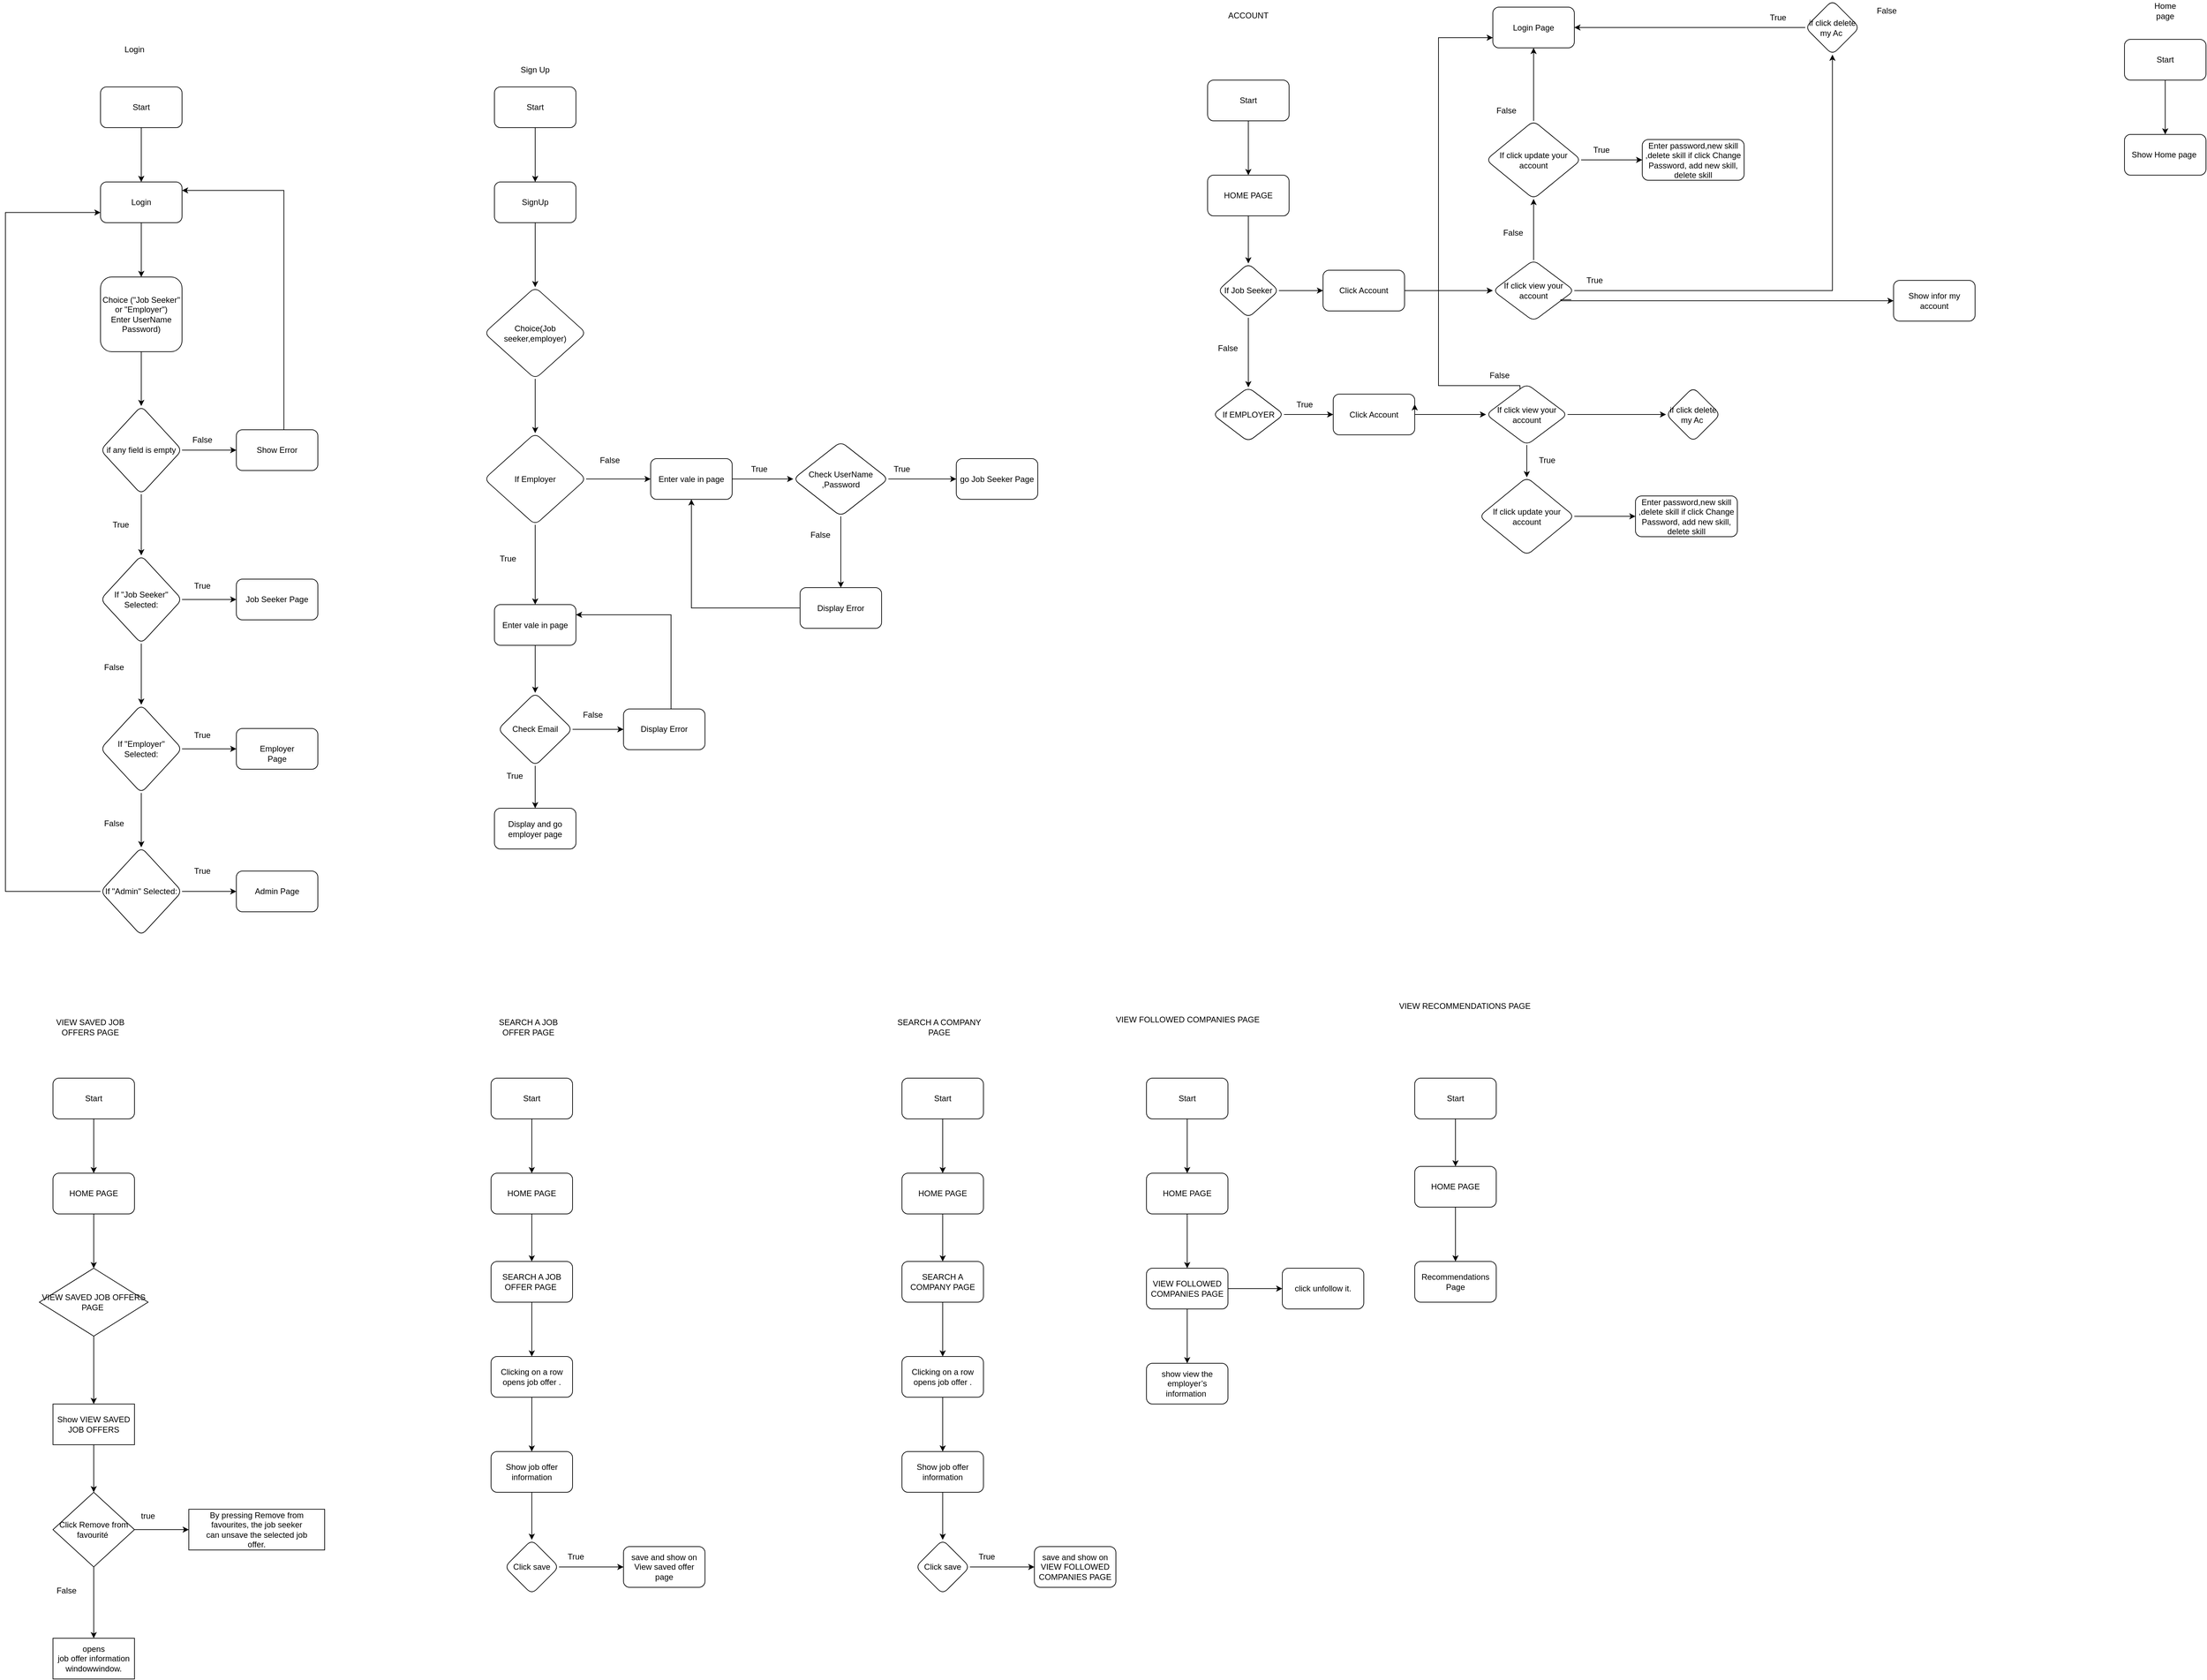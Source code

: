 <mxfile version="21.6.6" type="github" pages="3">
  <diagram name="job_seeker_and_auth" id="Wy3_D0P1JgD9Ocy3a_eA">
    <mxGraphModel dx="1604" dy="1961" grid="1" gridSize="10" guides="1" tooltips="1" connect="1" arrows="1" fold="1" page="1" pageScale="1" pageWidth="827" pageHeight="1169" math="0" shadow="0">
      <root>
        <mxCell id="0" />
        <mxCell id="1" parent="0" />
        <mxCell id="8vv7vnyGcfghG84NDXdH-50" value="Login" style="text;html=1;strokeColor=none;fillColor=none;align=center;verticalAlign=middle;whiteSpace=wrap;rounded=0;" parent="1" vertex="1">
          <mxGeometry x="70" y="20" width="60" height="30" as="geometry" />
        </mxCell>
        <mxCell id="8vv7vnyGcfghG84NDXdH-56" value="" style="edgeStyle=orthogonalEdgeStyle;rounded=0;orthogonalLoop=1;jettySize=auto;html=1;" parent="1" source="8vv7vnyGcfghG84NDXdH-54" target="8vv7vnyGcfghG84NDXdH-55" edge="1">
          <mxGeometry relative="1" as="geometry" />
        </mxCell>
        <mxCell id="8vv7vnyGcfghG84NDXdH-54" value="Start" style="rounded=1;whiteSpace=wrap;html=1;" parent="1" vertex="1">
          <mxGeometry x="50" y="90" width="120" height="60" as="geometry" />
        </mxCell>
        <mxCell id="8vv7vnyGcfghG84NDXdH-58" value="" style="edgeStyle=orthogonalEdgeStyle;rounded=0;orthogonalLoop=1;jettySize=auto;html=1;" parent="1" source="8vv7vnyGcfghG84NDXdH-55" target="8vv7vnyGcfghG84NDXdH-57" edge="1">
          <mxGeometry relative="1" as="geometry" />
        </mxCell>
        <mxCell id="8vv7vnyGcfghG84NDXdH-55" value="Login" style="whiteSpace=wrap;html=1;rounded=1;" parent="1" vertex="1">
          <mxGeometry x="50" y="230" width="120" height="60" as="geometry" />
        </mxCell>
        <mxCell id="8vv7vnyGcfghG84NDXdH-65" value="" style="edgeStyle=orthogonalEdgeStyle;rounded=0;orthogonalLoop=1;jettySize=auto;html=1;" parent="1" source="8vv7vnyGcfghG84NDXdH-57" target="8vv7vnyGcfghG84NDXdH-63" edge="1">
          <mxGeometry relative="1" as="geometry" />
        </mxCell>
        <mxCell id="8vv7vnyGcfghG84NDXdH-57" value="Choice (&quot;Job Seeker&quot; or &quot;Employer&quot;)&lt;br&gt;Enter UserName Password)" style="whiteSpace=wrap;html=1;rounded=1;" parent="1" vertex="1">
          <mxGeometry x="50" y="370" width="120" height="110" as="geometry" />
        </mxCell>
        <mxCell id="8vv7vnyGcfghG84NDXdH-67" value="" style="edgeStyle=orthogonalEdgeStyle;rounded=0;orthogonalLoop=1;jettySize=auto;html=1;" parent="1" source="8vv7vnyGcfghG84NDXdH-63" target="8vv7vnyGcfghG84NDXdH-66" edge="1">
          <mxGeometry relative="1" as="geometry" />
        </mxCell>
        <mxCell id="8vv7vnyGcfghG84NDXdH-70" value="" style="edgeStyle=orthogonalEdgeStyle;rounded=0;orthogonalLoop=1;jettySize=auto;html=1;" parent="1" source="8vv7vnyGcfghG84NDXdH-63" target="8vv7vnyGcfghG84NDXdH-69" edge="1">
          <mxGeometry relative="1" as="geometry" />
        </mxCell>
        <mxCell id="8vv7vnyGcfghG84NDXdH-63" value="if any field is empty" style="rhombus;whiteSpace=wrap;html=1;rounded=1;" parent="1" vertex="1">
          <mxGeometry x="50" y="560" width="120" height="130" as="geometry" />
        </mxCell>
        <mxCell id="8vv7vnyGcfghG84NDXdH-89" style="edgeStyle=orthogonalEdgeStyle;rounded=0;orthogonalLoop=1;jettySize=auto;html=1;entryX=1;entryY=0.5;entryDx=0;entryDy=0;" parent="1" edge="1">
          <mxGeometry relative="1" as="geometry">
            <mxPoint x="250.0" y="607.5" as="sourcePoint" />
            <mxPoint x="170.0" y="242.5" as="targetPoint" />
            <Array as="points">
              <mxPoint x="320" y="608" />
              <mxPoint x="320" y="243" />
            </Array>
          </mxGeometry>
        </mxCell>
        <mxCell id="8vv7vnyGcfghG84NDXdH-66" value="Show Error" style="whiteSpace=wrap;html=1;rounded=1;" parent="1" vertex="1">
          <mxGeometry x="250" y="595" width="120" height="60" as="geometry" />
        </mxCell>
        <mxCell id="8vv7vnyGcfghG84NDXdH-68" value="False" style="text;html=1;strokeColor=none;fillColor=none;align=center;verticalAlign=middle;whiteSpace=wrap;rounded=0;" parent="1" vertex="1">
          <mxGeometry x="170" y="595" width="60" height="30" as="geometry" />
        </mxCell>
        <mxCell id="8vv7vnyGcfghG84NDXdH-72" value="" style="edgeStyle=orthogonalEdgeStyle;rounded=0;orthogonalLoop=1;jettySize=auto;html=1;" parent="1" source="8vv7vnyGcfghG84NDXdH-69" target="8vv7vnyGcfghG84NDXdH-71" edge="1">
          <mxGeometry relative="1" as="geometry" />
        </mxCell>
        <mxCell id="8vv7vnyGcfghG84NDXdH-77" value="" style="edgeStyle=orthogonalEdgeStyle;rounded=0;orthogonalLoop=1;jettySize=auto;html=1;" parent="1" source="8vv7vnyGcfghG84NDXdH-69" target="8vv7vnyGcfghG84NDXdH-76" edge="1">
          <mxGeometry relative="1" as="geometry" />
        </mxCell>
        <mxCell id="8vv7vnyGcfghG84NDXdH-69" value="If &quot;Job Seeker&quot; Selected: " style="rhombus;whiteSpace=wrap;html=1;rounded=1;" parent="1" vertex="1">
          <mxGeometry x="50" y="780" width="120" height="130" as="geometry" />
        </mxCell>
        <mxCell id="8vv7vnyGcfghG84NDXdH-71" value="Job Seeker Page" style="whiteSpace=wrap;html=1;rounded=1;" parent="1" vertex="1">
          <mxGeometry x="250" y="815" width="120" height="60" as="geometry" />
        </mxCell>
        <mxCell id="8vv7vnyGcfghG84NDXdH-73" value="True" style="text;html=1;strokeColor=none;fillColor=none;align=center;verticalAlign=middle;whiteSpace=wrap;rounded=0;" parent="1" vertex="1">
          <mxGeometry x="50" y="720" width="60" height="30" as="geometry" />
        </mxCell>
        <mxCell id="8vv7vnyGcfghG84NDXdH-74" value="False" style="text;html=1;strokeColor=none;fillColor=none;align=center;verticalAlign=middle;whiteSpace=wrap;rounded=0;" parent="1" vertex="1">
          <mxGeometry x="40" y="930" width="60" height="30" as="geometry" />
        </mxCell>
        <mxCell id="8vv7vnyGcfghG84NDXdH-79" value="" style="edgeStyle=orthogonalEdgeStyle;rounded=0;orthogonalLoop=1;jettySize=auto;html=1;" parent="1" source="8vv7vnyGcfghG84NDXdH-76" target="8vv7vnyGcfghG84NDXdH-78" edge="1">
          <mxGeometry relative="1" as="geometry" />
        </mxCell>
        <mxCell id="8vv7vnyGcfghG84NDXdH-81" value="" style="edgeStyle=orthogonalEdgeStyle;rounded=0;orthogonalLoop=1;jettySize=auto;html=1;" parent="1" source="8vv7vnyGcfghG84NDXdH-76" target="8vv7vnyGcfghG84NDXdH-80" edge="1">
          <mxGeometry relative="1" as="geometry" />
        </mxCell>
        <mxCell id="8vv7vnyGcfghG84NDXdH-76" value="If &quot;Employer&quot; Selected: " style="rhombus;whiteSpace=wrap;html=1;rounded=1;" parent="1" vertex="1">
          <mxGeometry x="50" y="1000" width="120" height="130" as="geometry" />
        </mxCell>
        <mxCell id="8vv7vnyGcfghG84NDXdH-78" value="&lt;br&gt;&lt;span style=&quot;color: rgb(0, 0, 0); font-family: Helvetica; font-size: 12px; font-style: normal; font-variant-ligatures: normal; font-variant-caps: normal; font-weight: 400; letter-spacing: normal; orphans: 2; text-align: center; text-indent: 0px; text-transform: none; widows: 2; word-spacing: 0px; -webkit-text-stroke-width: 0px; background-color: rgb(251, 251, 251); text-decoration-thickness: initial; text-decoration-style: initial; text-decoration-color: initial; float: none; display: inline !important;&quot;&gt;Employer&lt;/span&gt;&lt;br&gt;Page" style="whiteSpace=wrap;html=1;rounded=1;" parent="1" vertex="1">
          <mxGeometry x="250" y="1035" width="120" height="60" as="geometry" />
        </mxCell>
        <mxCell id="8vv7vnyGcfghG84NDXdH-83" value="" style="edgeStyle=orthogonalEdgeStyle;rounded=0;orthogonalLoop=1;jettySize=auto;html=1;" parent="1" source="8vv7vnyGcfghG84NDXdH-80" target="8vv7vnyGcfghG84NDXdH-82" edge="1">
          <mxGeometry relative="1" as="geometry" />
        </mxCell>
        <mxCell id="8vv7vnyGcfghG84NDXdH-88" style="edgeStyle=orthogonalEdgeStyle;rounded=0;orthogonalLoop=1;jettySize=auto;html=1;entryX=0;entryY=0.75;entryDx=0;entryDy=0;" parent="1" source="8vv7vnyGcfghG84NDXdH-80" target="8vv7vnyGcfghG84NDXdH-55" edge="1">
          <mxGeometry relative="1" as="geometry">
            <Array as="points">
              <mxPoint x="-90" y="1275" />
              <mxPoint x="-90" y="275" />
            </Array>
          </mxGeometry>
        </mxCell>
        <mxCell id="8vv7vnyGcfghG84NDXdH-80" value="If &quot;Admin&quot; Selected:  " style="rhombus;whiteSpace=wrap;html=1;rounded=1;" parent="1" vertex="1">
          <mxGeometry x="50" y="1210" width="120" height="130" as="geometry" />
        </mxCell>
        <mxCell id="8vv7vnyGcfghG84NDXdH-82" value="Admin Page" style="whiteSpace=wrap;html=1;rounded=1;" parent="1" vertex="1">
          <mxGeometry x="250" y="1245" width="120" height="60" as="geometry" />
        </mxCell>
        <mxCell id="8vv7vnyGcfghG84NDXdH-84" value="True" style="text;html=1;strokeColor=none;fillColor=none;align=center;verticalAlign=middle;whiteSpace=wrap;rounded=0;" parent="1" vertex="1">
          <mxGeometry x="170" y="810" width="60" height="30" as="geometry" />
        </mxCell>
        <mxCell id="8vv7vnyGcfghG84NDXdH-85" value="True" style="text;html=1;strokeColor=none;fillColor=none;align=center;verticalAlign=middle;whiteSpace=wrap;rounded=0;" parent="1" vertex="1">
          <mxGeometry x="170" y="1030" width="60" height="30" as="geometry" />
        </mxCell>
        <mxCell id="8vv7vnyGcfghG84NDXdH-86" value="True" style="text;html=1;strokeColor=none;fillColor=none;align=center;verticalAlign=middle;whiteSpace=wrap;rounded=0;" parent="1" vertex="1">
          <mxGeometry x="170" y="1230" width="60" height="30" as="geometry" />
        </mxCell>
        <mxCell id="8vv7vnyGcfghG84NDXdH-87" value="False" style="text;html=1;strokeColor=none;fillColor=none;align=center;verticalAlign=middle;whiteSpace=wrap;rounded=0;" parent="1" vertex="1">
          <mxGeometry x="40" y="1160" width="60" height="30" as="geometry" />
        </mxCell>
        <mxCell id="8vv7vnyGcfghG84NDXdH-90" value="Sign Up" style="text;html=1;strokeColor=none;fillColor=none;align=center;verticalAlign=middle;whiteSpace=wrap;rounded=0;" parent="1" vertex="1">
          <mxGeometry x="660" y="50" width="60" height="30" as="geometry" />
        </mxCell>
        <mxCell id="8vv7vnyGcfghG84NDXdH-94" value="" style="edgeStyle=orthogonalEdgeStyle;rounded=0;orthogonalLoop=1;jettySize=auto;html=1;" parent="1" source="8vv7vnyGcfghG84NDXdH-92" target="8vv7vnyGcfghG84NDXdH-93" edge="1">
          <mxGeometry relative="1" as="geometry" />
        </mxCell>
        <mxCell id="8vv7vnyGcfghG84NDXdH-92" value="Start" style="rounded=1;whiteSpace=wrap;html=1;" parent="1" vertex="1">
          <mxGeometry x="630" y="90" width="120" height="60" as="geometry" />
        </mxCell>
        <mxCell id="8vv7vnyGcfghG84NDXdH-96" value="" style="edgeStyle=orthogonalEdgeStyle;rounded=0;orthogonalLoop=1;jettySize=auto;html=1;" parent="1" source="8vv7vnyGcfghG84NDXdH-93" target="8vv7vnyGcfghG84NDXdH-95" edge="1">
          <mxGeometry relative="1" as="geometry" />
        </mxCell>
        <mxCell id="8vv7vnyGcfghG84NDXdH-93" value="SignUp" style="rounded=1;whiteSpace=wrap;html=1;" parent="1" vertex="1">
          <mxGeometry x="630" y="230" width="120" height="60" as="geometry" />
        </mxCell>
        <mxCell id="8vv7vnyGcfghG84NDXdH-103" value="" style="edgeStyle=orthogonalEdgeStyle;rounded=0;orthogonalLoop=1;jettySize=auto;html=1;" parent="1" source="8vv7vnyGcfghG84NDXdH-95" target="8vv7vnyGcfghG84NDXdH-102" edge="1">
          <mxGeometry relative="1" as="geometry" />
        </mxCell>
        <mxCell id="8vv7vnyGcfghG84NDXdH-95" value="Choice(Job seeker,employer)" style="rhombus;whiteSpace=wrap;html=1;rounded=1;" parent="1" vertex="1">
          <mxGeometry x="615" y="385" width="150" height="135" as="geometry" />
        </mxCell>
        <mxCell id="8vv7vnyGcfghG84NDXdH-105" value="" style="edgeStyle=orthogonalEdgeStyle;rounded=0;orthogonalLoop=1;jettySize=auto;html=1;" parent="1" source="8vv7vnyGcfghG84NDXdH-102" target="8vv7vnyGcfghG84NDXdH-104" edge="1">
          <mxGeometry relative="1" as="geometry" />
        </mxCell>
        <mxCell id="8vv7vnyGcfghG84NDXdH-115" value="" style="edgeStyle=orthogonalEdgeStyle;rounded=0;orthogonalLoop=1;jettySize=auto;html=1;" parent="1" source="8vv7vnyGcfghG84NDXdH-102" target="8vv7vnyGcfghG84NDXdH-114" edge="1">
          <mxGeometry relative="1" as="geometry" />
        </mxCell>
        <mxCell id="8vv7vnyGcfghG84NDXdH-102" value="If Employer" style="rhombus;whiteSpace=wrap;html=1;rounded=1;" parent="1" vertex="1">
          <mxGeometry x="615" y="600" width="150" height="135" as="geometry" />
        </mxCell>
        <mxCell id="8vv7vnyGcfghG84NDXdH-107" value="" style="edgeStyle=orthogonalEdgeStyle;rounded=0;orthogonalLoop=1;jettySize=auto;html=1;" parent="1" source="8vv7vnyGcfghG84NDXdH-104" target="8vv7vnyGcfghG84NDXdH-106" edge="1">
          <mxGeometry relative="1" as="geometry" />
        </mxCell>
        <mxCell id="8vv7vnyGcfghG84NDXdH-104" value="Enter vale in page" style="whiteSpace=wrap;html=1;rounded=1;" parent="1" vertex="1">
          <mxGeometry x="630" y="852.5" width="120" height="60" as="geometry" />
        </mxCell>
        <mxCell id="8vv7vnyGcfghG84NDXdH-109" value="" style="edgeStyle=orthogonalEdgeStyle;rounded=0;orthogonalLoop=1;jettySize=auto;html=1;" parent="1" source="8vv7vnyGcfghG84NDXdH-106" target="8vv7vnyGcfghG84NDXdH-108" edge="1">
          <mxGeometry relative="1" as="geometry" />
        </mxCell>
        <mxCell id="8vv7vnyGcfghG84NDXdH-124" value="" style="edgeStyle=orthogonalEdgeStyle;rounded=0;orthogonalLoop=1;jettySize=auto;html=1;" parent="1" source="8vv7vnyGcfghG84NDXdH-106" target="8vv7vnyGcfghG84NDXdH-123" edge="1">
          <mxGeometry relative="1" as="geometry" />
        </mxCell>
        <mxCell id="8vv7vnyGcfghG84NDXdH-106" value="Check Email" style="rhombus;whiteSpace=wrap;html=1;rounded=1;" parent="1" vertex="1">
          <mxGeometry x="635" y="982.5" width="110" height="107.5" as="geometry" />
        </mxCell>
        <mxCell id="8vv7vnyGcfghG84NDXdH-108" value="Display and go employer page" style="whiteSpace=wrap;html=1;rounded=1;" parent="1" vertex="1">
          <mxGeometry x="630" y="1152.5" width="120" height="60" as="geometry" />
        </mxCell>
        <mxCell id="8vv7vnyGcfghG84NDXdH-110" value="False" style="text;html=1;strokeColor=none;fillColor=none;align=center;verticalAlign=middle;whiteSpace=wrap;rounded=0;" parent="1" vertex="1">
          <mxGeometry x="770" y="625" width="60" height="30" as="geometry" />
        </mxCell>
        <mxCell id="8vv7vnyGcfghG84NDXdH-111" value="True" style="text;html=1;strokeColor=none;fillColor=none;align=center;verticalAlign=middle;whiteSpace=wrap;rounded=0;" parent="1" vertex="1">
          <mxGeometry x="620" y="770" width="60" height="30" as="geometry" />
        </mxCell>
        <mxCell id="8vv7vnyGcfghG84NDXdH-117" value="" style="edgeStyle=orthogonalEdgeStyle;rounded=0;orthogonalLoop=1;jettySize=auto;html=1;" parent="1" source="8vv7vnyGcfghG84NDXdH-114" target="8vv7vnyGcfghG84NDXdH-116" edge="1">
          <mxGeometry relative="1" as="geometry" />
        </mxCell>
        <mxCell id="8vv7vnyGcfghG84NDXdH-114" value="Enter vale in page" style="whiteSpace=wrap;html=1;rounded=1;" parent="1" vertex="1">
          <mxGeometry x="860" y="637.5" width="120" height="60" as="geometry" />
        </mxCell>
        <mxCell id="8vv7vnyGcfghG84NDXdH-128" value="" style="edgeStyle=orthogonalEdgeStyle;rounded=0;orthogonalLoop=1;jettySize=auto;html=1;" parent="1" source="8vv7vnyGcfghG84NDXdH-116" target="8vv7vnyGcfghG84NDXdH-127" edge="1">
          <mxGeometry relative="1" as="geometry" />
        </mxCell>
        <mxCell id="8vv7vnyGcfghG84NDXdH-131" value="" style="edgeStyle=orthogonalEdgeStyle;rounded=0;orthogonalLoop=1;jettySize=auto;html=1;" parent="1" source="8vv7vnyGcfghG84NDXdH-116" target="8vv7vnyGcfghG84NDXdH-130" edge="1">
          <mxGeometry relative="1" as="geometry" />
        </mxCell>
        <mxCell id="8vv7vnyGcfghG84NDXdH-116" value="Check UserName ,Password" style="rhombus;whiteSpace=wrap;html=1;rounded=1;" parent="1" vertex="1">
          <mxGeometry x="1070" y="612.5" width="140" height="110" as="geometry" />
        </mxCell>
        <mxCell id="8vv7vnyGcfghG84NDXdH-118" value="True" style="text;html=1;strokeColor=none;fillColor=none;align=center;verticalAlign=middle;whiteSpace=wrap;rounded=0;" parent="1" vertex="1">
          <mxGeometry x="990" y="637.5" width="60" height="30" as="geometry" />
        </mxCell>
        <mxCell id="8vv7vnyGcfghG84NDXdH-119" value="True" style="text;html=1;strokeColor=none;fillColor=none;align=center;verticalAlign=middle;whiteSpace=wrap;rounded=0;" parent="1" vertex="1">
          <mxGeometry x="630" y="1090" width="60" height="30" as="geometry" />
        </mxCell>
        <mxCell id="8vv7vnyGcfghG84NDXdH-120" value="False" style="text;html=1;strokeColor=none;fillColor=none;align=center;verticalAlign=middle;whiteSpace=wrap;rounded=0;" parent="1" vertex="1">
          <mxGeometry x="745" y="1000" width="60" height="30" as="geometry" />
        </mxCell>
        <mxCell id="8vv7vnyGcfghG84NDXdH-125" style="edgeStyle=orthogonalEdgeStyle;rounded=0;orthogonalLoop=1;jettySize=auto;html=1;entryX=1;entryY=0.25;entryDx=0;entryDy=0;" parent="1" source="8vv7vnyGcfghG84NDXdH-123" target="8vv7vnyGcfghG84NDXdH-104" edge="1">
          <mxGeometry relative="1" as="geometry">
            <Array as="points">
              <mxPoint x="890" y="868" />
            </Array>
          </mxGeometry>
        </mxCell>
        <mxCell id="8vv7vnyGcfghG84NDXdH-123" value="Display Error" style="whiteSpace=wrap;html=1;rounded=1;" parent="1" vertex="1">
          <mxGeometry x="820" y="1006.25" width="120" height="60" as="geometry" />
        </mxCell>
        <mxCell id="8vv7vnyGcfghG84NDXdH-127" value="go Job Seeker Page" style="whiteSpace=wrap;html=1;rounded=1;" parent="1" vertex="1">
          <mxGeometry x="1310" y="637.5" width="120" height="60" as="geometry" />
        </mxCell>
        <mxCell id="8vv7vnyGcfghG84NDXdH-129" value="False" style="text;html=1;strokeColor=none;fillColor=none;align=center;verticalAlign=middle;whiteSpace=wrap;rounded=0;" parent="1" vertex="1">
          <mxGeometry x="1080" y="735" width="60" height="30" as="geometry" />
        </mxCell>
        <mxCell id="8vv7vnyGcfghG84NDXdH-132" style="edgeStyle=orthogonalEdgeStyle;rounded=0;orthogonalLoop=1;jettySize=auto;html=1;entryX=0.5;entryY=1;entryDx=0;entryDy=0;" parent="1" source="8vv7vnyGcfghG84NDXdH-130" target="8vv7vnyGcfghG84NDXdH-114" edge="1">
          <mxGeometry relative="1" as="geometry" />
        </mxCell>
        <mxCell id="8vv7vnyGcfghG84NDXdH-130" value="Display Error" style="whiteSpace=wrap;html=1;rounded=1;" parent="1" vertex="1">
          <mxGeometry x="1080" y="827.5" width="120" height="60" as="geometry" />
        </mxCell>
        <mxCell id="8vv7vnyGcfghG84NDXdH-133" value="True" style="text;html=1;strokeColor=none;fillColor=none;align=center;verticalAlign=middle;whiteSpace=wrap;rounded=0;" parent="1" vertex="1">
          <mxGeometry x="1200" y="637.5" width="60" height="30" as="geometry" />
        </mxCell>
        <mxCell id="ZPNoRNecxRwMMq6B24l6-1" value="ACCOUNT" style="text;html=1;strokeColor=none;fillColor=none;align=center;verticalAlign=middle;whiteSpace=wrap;rounded=0;" vertex="1" parent="1">
          <mxGeometry x="1695" y="-30" width="90" height="30" as="geometry" />
        </mxCell>
        <mxCell id="ZPNoRNecxRwMMq6B24l6-4" value="" style="edgeStyle=orthogonalEdgeStyle;rounded=0;orthogonalLoop=1;jettySize=auto;html=1;" edge="1" parent="1" source="ZPNoRNecxRwMMq6B24l6-2" target="ZPNoRNecxRwMMq6B24l6-3">
          <mxGeometry relative="1" as="geometry" />
        </mxCell>
        <mxCell id="ZPNoRNecxRwMMq6B24l6-2" value="Start" style="rounded=1;whiteSpace=wrap;html=1;" vertex="1" parent="1">
          <mxGeometry x="1680" y="80" width="120" height="60" as="geometry" />
        </mxCell>
        <mxCell id="ZPNoRNecxRwMMq6B24l6-6" value="" style="edgeStyle=orthogonalEdgeStyle;rounded=0;orthogonalLoop=1;jettySize=auto;html=1;" edge="1" parent="1" source="ZPNoRNecxRwMMq6B24l6-3" target="ZPNoRNecxRwMMq6B24l6-5">
          <mxGeometry relative="1" as="geometry" />
        </mxCell>
        <mxCell id="ZPNoRNecxRwMMq6B24l6-3" value="HOME PAGE" style="whiteSpace=wrap;html=1;rounded=1;" vertex="1" parent="1">
          <mxGeometry x="1680" y="220" width="120" height="60" as="geometry" />
        </mxCell>
        <mxCell id="ZPNoRNecxRwMMq6B24l6-8" value="" style="edgeStyle=orthogonalEdgeStyle;rounded=0;orthogonalLoop=1;jettySize=auto;html=1;" edge="1" parent="1" source="ZPNoRNecxRwMMq6B24l6-5" target="ZPNoRNecxRwMMq6B24l6-7">
          <mxGeometry relative="1" as="geometry" />
        </mxCell>
        <mxCell id="ZPNoRNecxRwMMq6B24l6-12" value="" style="edgeStyle=orthogonalEdgeStyle;rounded=0;orthogonalLoop=1;jettySize=auto;html=1;" edge="1" parent="1" source="ZPNoRNecxRwMMq6B24l6-5" target="ZPNoRNecxRwMMq6B24l6-11">
          <mxGeometry relative="1" as="geometry" />
        </mxCell>
        <mxCell id="ZPNoRNecxRwMMq6B24l6-5" value="If Job Seeker" style="rhombus;whiteSpace=wrap;html=1;rounded=1;" vertex="1" parent="1">
          <mxGeometry x="1695" y="350" width="90" height="80" as="geometry" />
        </mxCell>
        <mxCell id="ZPNoRNecxRwMMq6B24l6-18" value="" style="edgeStyle=orthogonalEdgeStyle;rounded=0;orthogonalLoop=1;jettySize=auto;html=1;" edge="1" parent="1" source="ZPNoRNecxRwMMq6B24l6-7" target="ZPNoRNecxRwMMq6B24l6-17">
          <mxGeometry relative="1" as="geometry" />
        </mxCell>
        <mxCell id="ZPNoRNecxRwMMq6B24l6-7" value="Click Account" style="whiteSpace=wrap;html=1;rounded=1;" vertex="1" parent="1">
          <mxGeometry x="1850" y="360" width="120" height="60" as="geometry" />
        </mxCell>
        <mxCell id="ZPNoRNecxRwMMq6B24l6-14" value="" style="edgeStyle=orthogonalEdgeStyle;rounded=0;orthogonalLoop=1;jettySize=auto;html=1;" edge="1" parent="1" source="ZPNoRNecxRwMMq6B24l6-11" target="ZPNoRNecxRwMMq6B24l6-13">
          <mxGeometry relative="1" as="geometry" />
        </mxCell>
        <mxCell id="ZPNoRNecxRwMMq6B24l6-11" value="If EMPLOYER" style="rhombus;whiteSpace=wrap;html=1;rounded=1;" vertex="1" parent="1">
          <mxGeometry x="1687.5" y="532.5" width="105" height="80" as="geometry" />
        </mxCell>
        <mxCell id="ZPNoRNecxRwMMq6B24l6-84" value="" style="edgeStyle=orthogonalEdgeStyle;rounded=0;orthogonalLoop=1;jettySize=auto;html=1;" edge="1" parent="1" source="ZPNoRNecxRwMMq6B24l6-13" target="ZPNoRNecxRwMMq6B24l6-82">
          <mxGeometry relative="1" as="geometry" />
        </mxCell>
        <mxCell id="ZPNoRNecxRwMMq6B24l6-13" value="Click Account" style="whiteSpace=wrap;html=1;rounded=1;" vertex="1" parent="1">
          <mxGeometry x="1865" y="542.5" width="120" height="60" as="geometry" />
        </mxCell>
        <mxCell id="ZPNoRNecxRwMMq6B24l6-25" value="" style="edgeStyle=orthogonalEdgeStyle;rounded=0;orthogonalLoop=1;jettySize=auto;html=1;" edge="1" parent="1" source="ZPNoRNecxRwMMq6B24l6-17" target="ZPNoRNecxRwMMq6B24l6-24">
          <mxGeometry relative="1" as="geometry" />
        </mxCell>
        <mxCell id="ZPNoRNecxRwMMq6B24l6-17" value="If click view your account" style="rhombus;whiteSpace=wrap;html=1;rounded=1;" vertex="1" parent="1">
          <mxGeometry x="2100" y="345" width="120" height="90" as="geometry" />
        </mxCell>
        <mxCell id="ZPNoRNecxRwMMq6B24l6-35" value="" style="edgeStyle=orthogonalEdgeStyle;rounded=0;orthogonalLoop=1;jettySize=auto;html=1;" edge="1" parent="1" source="ZPNoRNecxRwMMq6B24l6-17" target="ZPNoRNecxRwMMq6B24l6-34">
          <mxGeometry relative="1" as="geometry">
            <mxPoint x="2470" y="390" as="sourcePoint" />
          </mxGeometry>
        </mxCell>
        <mxCell id="ZPNoRNecxRwMMq6B24l6-27" value="" style="edgeStyle=orthogonalEdgeStyle;rounded=0;orthogonalLoop=1;jettySize=auto;html=1;" edge="1" parent="1" source="ZPNoRNecxRwMMq6B24l6-24" target="ZPNoRNecxRwMMq6B24l6-26">
          <mxGeometry relative="1" as="geometry" />
        </mxCell>
        <mxCell id="ZPNoRNecxRwMMq6B24l6-31" value="" style="edgeStyle=orthogonalEdgeStyle;rounded=0;orthogonalLoop=1;jettySize=auto;html=1;" edge="1" parent="1" source="ZPNoRNecxRwMMq6B24l6-24" target="ZPNoRNecxRwMMq6B24l6-30">
          <mxGeometry relative="1" as="geometry" />
        </mxCell>
        <mxCell id="ZPNoRNecxRwMMq6B24l6-24" value="If click update your account" style="rhombus;whiteSpace=wrap;html=1;rounded=1;" vertex="1" parent="1">
          <mxGeometry x="2090" y="140" width="140" height="115" as="geometry" />
        </mxCell>
        <mxCell id="ZPNoRNecxRwMMq6B24l6-26" value="Enter password,new skill ,delete skill if click Change Password, add new skill, delete skill" style="whiteSpace=wrap;html=1;rounded=1;" vertex="1" parent="1">
          <mxGeometry x="2320" y="167.5" width="150" height="60" as="geometry" />
        </mxCell>
        <mxCell id="ZPNoRNecxRwMMq6B24l6-96" style="edgeStyle=orthogonalEdgeStyle;rounded=0;orthogonalLoop=1;jettySize=auto;html=1;exitX=0.962;exitY=0.649;exitDx=0;exitDy=0;exitPerimeter=0;" edge="1" parent="1" source="ZPNoRNecxRwMMq6B24l6-17" target="ZPNoRNecxRwMMq6B24l6-38">
          <mxGeometry relative="1" as="geometry">
            <Array as="points">
              <mxPoint x="2200" y="403" />
              <mxPoint x="2200" y="405" />
            </Array>
          </mxGeometry>
        </mxCell>
        <mxCell id="ZPNoRNecxRwMMq6B24l6-28" value="True" style="text;html=1;strokeColor=none;fillColor=none;align=center;verticalAlign=middle;whiteSpace=wrap;rounded=0;" vertex="1" parent="1">
          <mxGeometry x="2220" y="360" width="60" height="30" as="geometry" />
        </mxCell>
        <mxCell id="ZPNoRNecxRwMMq6B24l6-29" value="False" style="text;html=1;strokeColor=none;fillColor=none;align=center;verticalAlign=middle;whiteSpace=wrap;rounded=0;" vertex="1" parent="1">
          <mxGeometry x="2100" y="290" width="60" height="30" as="geometry" />
        </mxCell>
        <mxCell id="ZPNoRNecxRwMMq6B24l6-30" value="Login Page" style="whiteSpace=wrap;html=1;rounded=1;" vertex="1" parent="1">
          <mxGeometry x="2100" y="-27.5" width="120" height="60" as="geometry" />
        </mxCell>
        <mxCell id="ZPNoRNecxRwMMq6B24l6-41" style="edgeStyle=orthogonalEdgeStyle;rounded=0;orthogonalLoop=1;jettySize=auto;html=1;" edge="1" parent="1" source="ZPNoRNecxRwMMq6B24l6-34" target="ZPNoRNecxRwMMq6B24l6-30">
          <mxGeometry relative="1" as="geometry" />
        </mxCell>
        <mxCell id="ZPNoRNecxRwMMq6B24l6-34" value="if click delete my Ac&amp;nbsp;" style="rhombus;whiteSpace=wrap;html=1;rounded=1;" vertex="1" parent="1">
          <mxGeometry x="2560" y="-37.5" width="80" height="80" as="geometry" />
        </mxCell>
        <mxCell id="ZPNoRNecxRwMMq6B24l6-38" value="Show infor my account" style="whiteSpace=wrap;html=1;rounded=1;" vertex="1" parent="1">
          <mxGeometry x="2690" y="375" width="120" height="60" as="geometry" />
        </mxCell>
        <mxCell id="ZPNoRNecxRwMMq6B24l6-42" value="True" style="text;html=1;strokeColor=none;fillColor=none;align=center;verticalAlign=middle;whiteSpace=wrap;rounded=0;" vertex="1" parent="1">
          <mxGeometry x="2490" y="-27.5" width="60" height="30" as="geometry" />
        </mxCell>
        <mxCell id="ZPNoRNecxRwMMq6B24l6-43" value="False" style="text;html=1;strokeColor=none;fillColor=none;align=center;verticalAlign=middle;whiteSpace=wrap;rounded=0;" vertex="1" parent="1">
          <mxGeometry x="2650" y="-37.5" width="60" height="30" as="geometry" />
        </mxCell>
        <mxCell id="ZPNoRNecxRwMMq6B24l6-44" value="False" style="text;html=1;strokeColor=none;fillColor=none;align=center;verticalAlign=middle;whiteSpace=wrap;rounded=0;" vertex="1" parent="1">
          <mxGeometry x="2090" y="110" width="60" height="30" as="geometry" />
        </mxCell>
        <mxCell id="ZPNoRNecxRwMMq6B24l6-45" value="True" style="text;html=1;strokeColor=none;fillColor=none;align=center;verticalAlign=middle;whiteSpace=wrap;rounded=0;" vertex="1" parent="1">
          <mxGeometry x="2230" y="167.5" width="60" height="30" as="geometry" />
        </mxCell>
        <mxCell id="ZPNoRNecxRwMMq6B24l6-46" value="True" style="text;html=1;strokeColor=none;fillColor=none;align=center;verticalAlign=middle;whiteSpace=wrap;rounded=0;" vertex="1" parent="1">
          <mxGeometry x="1792.5" y="542.5" width="60" height="30" as="geometry" />
        </mxCell>
        <mxCell id="ZPNoRNecxRwMMq6B24l6-47" value="False" style="text;html=1;strokeColor=none;fillColor=none;align=center;verticalAlign=middle;whiteSpace=wrap;rounded=0;" vertex="1" parent="1">
          <mxGeometry x="1680" y="460" width="60" height="30" as="geometry" />
        </mxCell>
        <mxCell id="ZPNoRNecxRwMMq6B24l6-86" value="" style="edgeStyle=orthogonalEdgeStyle;rounded=0;orthogonalLoop=1;jettySize=auto;html=1;" edge="1" parent="1" source="ZPNoRNecxRwMMq6B24l6-82" target="ZPNoRNecxRwMMq6B24l6-85">
          <mxGeometry relative="1" as="geometry" />
        </mxCell>
        <mxCell id="ZPNoRNecxRwMMq6B24l6-91" style="edgeStyle=orthogonalEdgeStyle;rounded=0;orthogonalLoop=1;jettySize=auto;html=1;entryX=0;entryY=0.75;entryDx=0;entryDy=0;" edge="1" parent="1" target="ZPNoRNecxRwMMq6B24l6-30">
          <mxGeometry relative="1" as="geometry">
            <mxPoint x="2140" y="542.5" as="sourcePoint" />
            <mxPoint x="2090" y="17.5" as="targetPoint" />
            <Array as="points">
              <mxPoint x="2140" y="530" />
              <mxPoint x="2020" y="530" />
              <mxPoint x="2020" y="18" />
            </Array>
          </mxGeometry>
        </mxCell>
        <mxCell id="ZPNoRNecxRwMMq6B24l6-95" style="edgeStyle=orthogonalEdgeStyle;rounded=0;orthogonalLoop=1;jettySize=auto;html=1;entryX=0;entryY=0.5;entryDx=0;entryDy=0;" edge="1" parent="1" source="ZPNoRNecxRwMMq6B24l6-82" target="ZPNoRNecxRwMMq6B24l6-94">
          <mxGeometry relative="1" as="geometry" />
        </mxCell>
        <mxCell id="ZPNoRNecxRwMMq6B24l6-82" value="If click view your account" style="rhombus;whiteSpace=wrap;html=1;rounded=1;" vertex="1" parent="1">
          <mxGeometry x="2090" y="527.5" width="120" height="90" as="geometry" />
        </mxCell>
        <mxCell id="ZPNoRNecxRwMMq6B24l6-83" style="edgeStyle=orthogonalEdgeStyle;rounded=0;orthogonalLoop=1;jettySize=auto;html=1;exitX=1;exitY=0.5;exitDx=0;exitDy=0;entryX=1;entryY=0.25;entryDx=0;entryDy=0;" edge="1" parent="1" source="ZPNoRNecxRwMMq6B24l6-13" target="ZPNoRNecxRwMMq6B24l6-13">
          <mxGeometry relative="1" as="geometry" />
        </mxCell>
        <mxCell id="ZPNoRNecxRwMMq6B24l6-88" value="" style="edgeStyle=orthogonalEdgeStyle;rounded=0;orthogonalLoop=1;jettySize=auto;html=1;" edge="1" parent="1" source="ZPNoRNecxRwMMq6B24l6-85">
          <mxGeometry relative="1" as="geometry">
            <mxPoint x="2310" y="722.5" as="targetPoint" />
          </mxGeometry>
        </mxCell>
        <mxCell id="ZPNoRNecxRwMMq6B24l6-85" value="If click update your account" style="rhombus;whiteSpace=wrap;html=1;rounded=1;" vertex="1" parent="1">
          <mxGeometry x="2080" y="665" width="140" height="115" as="geometry" />
        </mxCell>
        <mxCell id="ZPNoRNecxRwMMq6B24l6-89" value="Enter password,new skill ,delete skill if click Change Password, add new skill, delete skill" style="whiteSpace=wrap;html=1;rounded=1;" vertex="1" parent="1">
          <mxGeometry x="2310" y="692.5" width="150" height="60" as="geometry" />
        </mxCell>
        <mxCell id="ZPNoRNecxRwMMq6B24l6-92" value="False" style="text;html=1;strokeColor=none;fillColor=none;align=center;verticalAlign=middle;whiteSpace=wrap;rounded=0;" vertex="1" parent="1">
          <mxGeometry x="2080" y="500" width="60" height="30" as="geometry" />
        </mxCell>
        <mxCell id="ZPNoRNecxRwMMq6B24l6-93" value="True" style="text;html=1;strokeColor=none;fillColor=none;align=center;verticalAlign=middle;whiteSpace=wrap;rounded=0;" vertex="1" parent="1">
          <mxGeometry x="2150" y="625" width="60" height="30" as="geometry" />
        </mxCell>
        <mxCell id="ZPNoRNecxRwMMq6B24l6-94" value="if click delete my Ac&amp;nbsp;" style="rhombus;whiteSpace=wrap;html=1;rounded=1;" vertex="1" parent="1">
          <mxGeometry x="2355" y="532.5" width="80" height="80" as="geometry" />
        </mxCell>
        <mxCell id="ZPNoRNecxRwMMq6B24l6-98" value="VIEW SAVED JOB OFFERS PAGE" style="text;html=1;strokeColor=none;fillColor=none;align=center;verticalAlign=middle;whiteSpace=wrap;rounded=0;" vertex="1" parent="1">
          <mxGeometry x="-30" y="1460" width="130" height="30" as="geometry" />
        </mxCell>
        <mxCell id="ZPNoRNecxRwMMq6B24l6-101" value="" style="edgeStyle=orthogonalEdgeStyle;rounded=0;orthogonalLoop=1;jettySize=auto;html=1;" edge="1" parent="1" source="ZPNoRNecxRwMMq6B24l6-99" target="ZPNoRNecxRwMMq6B24l6-100">
          <mxGeometry relative="1" as="geometry" />
        </mxCell>
        <mxCell id="ZPNoRNecxRwMMq6B24l6-99" value="Start" style="rounded=1;whiteSpace=wrap;html=1;" vertex="1" parent="1">
          <mxGeometry x="-20" y="1550" width="120" height="60" as="geometry" />
        </mxCell>
        <mxCell id="ZPNoRNecxRwMMq6B24l6-103" value="" style="edgeStyle=orthogonalEdgeStyle;rounded=0;orthogonalLoop=1;jettySize=auto;html=1;" edge="1" parent="1" source="ZPNoRNecxRwMMq6B24l6-100" target="ZPNoRNecxRwMMq6B24l6-102">
          <mxGeometry relative="1" as="geometry" />
        </mxCell>
        <mxCell id="ZPNoRNecxRwMMq6B24l6-100" value="HOME PAGE" style="whiteSpace=wrap;html=1;rounded=1;" vertex="1" parent="1">
          <mxGeometry x="-20" y="1690" width="120" height="60" as="geometry" />
        </mxCell>
        <mxCell id="ZPNoRNecxRwMMq6B24l6-105" value="" style="edgeStyle=orthogonalEdgeStyle;rounded=0;orthogonalLoop=1;jettySize=auto;html=1;" edge="1" parent="1" source="ZPNoRNecxRwMMq6B24l6-102" target="ZPNoRNecxRwMMq6B24l6-104">
          <mxGeometry relative="1" as="geometry" />
        </mxCell>
        <mxCell id="ZPNoRNecxRwMMq6B24l6-102" value="VIEW SAVED JOB OFFERS PAGE&amp;nbsp;" style="rhombus;whiteSpace=wrap;html=1;" vertex="1" parent="1">
          <mxGeometry x="-40" y="1830" width="160" height="100" as="geometry" />
        </mxCell>
        <mxCell id="ZPNoRNecxRwMMq6B24l6-107" value="" style="edgeStyle=orthogonalEdgeStyle;rounded=0;orthogonalLoop=1;jettySize=auto;html=1;" edge="1" parent="1" source="ZPNoRNecxRwMMq6B24l6-104" target="ZPNoRNecxRwMMq6B24l6-106">
          <mxGeometry relative="1" as="geometry" />
        </mxCell>
        <mxCell id="ZPNoRNecxRwMMq6B24l6-104" value="Show VIEW SAVED JOB OFFERS" style="whiteSpace=wrap;html=1;" vertex="1" parent="1">
          <mxGeometry x="-20" y="2030" width="120" height="60" as="geometry" />
        </mxCell>
        <mxCell id="ZPNoRNecxRwMMq6B24l6-109" value="" style="edgeStyle=orthogonalEdgeStyle;rounded=0;orthogonalLoop=1;jettySize=auto;html=1;" edge="1" parent="1" source="ZPNoRNecxRwMMq6B24l6-106" target="ZPNoRNecxRwMMq6B24l6-108">
          <mxGeometry relative="1" as="geometry" />
        </mxCell>
        <mxCell id="ZPNoRNecxRwMMq6B24l6-114" value="" style="edgeStyle=orthogonalEdgeStyle;rounded=0;orthogonalLoop=1;jettySize=auto;html=1;" edge="1" parent="1" source="ZPNoRNecxRwMMq6B24l6-106" target="ZPNoRNecxRwMMq6B24l6-113">
          <mxGeometry relative="1" as="geometry" />
        </mxCell>
        <mxCell id="ZPNoRNecxRwMMq6B24l6-106" value="Click Remove from favourité&amp;nbsp;" style="rhombus;whiteSpace=wrap;html=1;" vertex="1" parent="1">
          <mxGeometry x="-20" y="2160" width="120" height="110" as="geometry" />
        </mxCell>
        <mxCell id="ZPNoRNecxRwMMq6B24l6-108" value="opens&lt;br/&gt;job offer information&lt;br/&gt;windowwindow." style="whiteSpace=wrap;html=1;" vertex="1" parent="1">
          <mxGeometry x="-20" y="2375" width="120" height="60" as="geometry" />
        </mxCell>
        <mxCell id="ZPNoRNecxRwMMq6B24l6-112" value="False" style="text;html=1;strokeColor=none;fillColor=none;align=center;verticalAlign=middle;whiteSpace=wrap;rounded=0;" vertex="1" parent="1">
          <mxGeometry x="-30" y="2290" width="60" height="30" as="geometry" />
        </mxCell>
        <mxCell id="ZPNoRNecxRwMMq6B24l6-113" value="By pressing Remove from&lt;br/&gt;favourites, the job seeker&lt;br/&gt;can unsave the selected job&lt;br/&gt;offer." style="whiteSpace=wrap;html=1;" vertex="1" parent="1">
          <mxGeometry x="180" y="2185" width="200" height="60" as="geometry" />
        </mxCell>
        <mxCell id="ZPNoRNecxRwMMq6B24l6-115" value="true" style="text;html=1;strokeColor=none;fillColor=none;align=center;verticalAlign=middle;whiteSpace=wrap;rounded=0;" vertex="1" parent="1">
          <mxGeometry x="90" y="2180" width="60" height="30" as="geometry" />
        </mxCell>
        <mxCell id="ZPNoRNecxRwMMq6B24l6-116" value="SEARCH A JOB OFFER PAGE" style="text;html=1;strokeColor=none;fillColor=none;align=center;verticalAlign=middle;whiteSpace=wrap;rounded=0;" vertex="1" parent="1">
          <mxGeometry x="615" y="1460" width="130" height="30" as="geometry" />
        </mxCell>
        <mxCell id="ZPNoRNecxRwMMq6B24l6-119" value="" style="edgeStyle=orthogonalEdgeStyle;rounded=0;orthogonalLoop=1;jettySize=auto;html=1;" edge="1" parent="1" source="ZPNoRNecxRwMMq6B24l6-117" target="ZPNoRNecxRwMMq6B24l6-118">
          <mxGeometry relative="1" as="geometry" />
        </mxCell>
        <mxCell id="ZPNoRNecxRwMMq6B24l6-117" value="Start" style="rounded=1;whiteSpace=wrap;html=1;" vertex="1" parent="1">
          <mxGeometry x="625" y="1550" width="120" height="60" as="geometry" />
        </mxCell>
        <mxCell id="ZPNoRNecxRwMMq6B24l6-121" value="" style="edgeStyle=orthogonalEdgeStyle;rounded=0;orthogonalLoop=1;jettySize=auto;html=1;" edge="1" parent="1" source="ZPNoRNecxRwMMq6B24l6-118">
          <mxGeometry relative="1" as="geometry">
            <mxPoint x="685" y="1820.0" as="targetPoint" />
          </mxGeometry>
        </mxCell>
        <mxCell id="ZPNoRNecxRwMMq6B24l6-118" value="HOME PAGE" style="whiteSpace=wrap;html=1;rounded=1;" vertex="1" parent="1">
          <mxGeometry x="625" y="1690" width="120" height="60" as="geometry" />
        </mxCell>
        <mxCell id="ZPNoRNecxRwMMq6B24l6-124" value="" style="edgeStyle=orthogonalEdgeStyle;rounded=0;orthogonalLoop=1;jettySize=auto;html=1;" edge="1" parent="1" source="ZPNoRNecxRwMMq6B24l6-122" target="ZPNoRNecxRwMMq6B24l6-123">
          <mxGeometry relative="1" as="geometry" />
        </mxCell>
        <mxCell id="ZPNoRNecxRwMMq6B24l6-122" value="SEARCH A JOB OFFER PAGE&amp;nbsp;" style="rounded=1;whiteSpace=wrap;html=1;" vertex="1" parent="1">
          <mxGeometry x="625" y="1820" width="120" height="60" as="geometry" />
        </mxCell>
        <mxCell id="ZPNoRNecxRwMMq6B24l6-126" value="" style="edgeStyle=orthogonalEdgeStyle;rounded=0;orthogonalLoop=1;jettySize=auto;html=1;" edge="1" parent="1" source="ZPNoRNecxRwMMq6B24l6-123" target="ZPNoRNecxRwMMq6B24l6-125">
          <mxGeometry relative="1" as="geometry" />
        </mxCell>
        <mxCell id="ZPNoRNecxRwMMq6B24l6-123" value="Clicking on a row&lt;br/&gt;opens job offer .&lt;br/&gt;" style="whiteSpace=wrap;html=1;rounded=1;" vertex="1" parent="1">
          <mxGeometry x="625" y="1960" width="120" height="60" as="geometry" />
        </mxCell>
        <mxCell id="ZPNoRNecxRwMMq6B24l6-128" value="" style="edgeStyle=orthogonalEdgeStyle;rounded=0;orthogonalLoop=1;jettySize=auto;html=1;" edge="1" parent="1" source="ZPNoRNecxRwMMq6B24l6-125" target="ZPNoRNecxRwMMq6B24l6-127">
          <mxGeometry relative="1" as="geometry" />
        </mxCell>
        <mxCell id="ZPNoRNecxRwMMq6B24l6-125" value="Show&amp;nbsp;job offer&lt;br/&gt;information" style="whiteSpace=wrap;html=1;rounded=1;" vertex="1" parent="1">
          <mxGeometry x="625" y="2100" width="120" height="60" as="geometry" />
        </mxCell>
        <mxCell id="ZPNoRNecxRwMMq6B24l6-130" value="" style="edgeStyle=orthogonalEdgeStyle;rounded=0;orthogonalLoop=1;jettySize=auto;html=1;" edge="1" parent="1" source="ZPNoRNecxRwMMq6B24l6-127" target="ZPNoRNecxRwMMq6B24l6-129">
          <mxGeometry relative="1" as="geometry" />
        </mxCell>
        <mxCell id="ZPNoRNecxRwMMq6B24l6-127" value="Click save" style="rhombus;whiteSpace=wrap;html=1;rounded=1;" vertex="1" parent="1">
          <mxGeometry x="645" y="2230" width="80" height="80" as="geometry" />
        </mxCell>
        <mxCell id="ZPNoRNecxRwMMq6B24l6-129" value="save and show on View saved offer page" style="whiteSpace=wrap;html=1;rounded=1;" vertex="1" parent="1">
          <mxGeometry x="820" y="2240" width="120" height="60" as="geometry" />
        </mxCell>
        <mxCell id="ZPNoRNecxRwMMq6B24l6-131" value="True" style="text;html=1;strokeColor=none;fillColor=none;align=center;verticalAlign=middle;whiteSpace=wrap;rounded=0;" vertex="1" parent="1">
          <mxGeometry x="720" y="2240" width="60" height="30" as="geometry" />
        </mxCell>
        <mxCell id="ZPNoRNecxRwMMq6B24l6-132" value="SEARCH A COMPANY PAGE " style="text;html=1;strokeColor=none;fillColor=none;align=center;verticalAlign=middle;whiteSpace=wrap;rounded=0;" vertex="1" parent="1">
          <mxGeometry x="1220" y="1460" width="130" height="30" as="geometry" />
        </mxCell>
        <mxCell id="ZPNoRNecxRwMMq6B24l6-133" value="" style="edgeStyle=orthogonalEdgeStyle;rounded=0;orthogonalLoop=1;jettySize=auto;html=1;" edge="1" parent="1" source="ZPNoRNecxRwMMq6B24l6-134" target="ZPNoRNecxRwMMq6B24l6-136">
          <mxGeometry relative="1" as="geometry" />
        </mxCell>
        <mxCell id="ZPNoRNecxRwMMq6B24l6-134" value="Start" style="rounded=1;whiteSpace=wrap;html=1;" vertex="1" parent="1">
          <mxGeometry x="1230" y="1550" width="120" height="60" as="geometry" />
        </mxCell>
        <mxCell id="ZPNoRNecxRwMMq6B24l6-135" value="" style="edgeStyle=orthogonalEdgeStyle;rounded=0;orthogonalLoop=1;jettySize=auto;html=1;" edge="1" parent="1" source="ZPNoRNecxRwMMq6B24l6-136">
          <mxGeometry relative="1" as="geometry">
            <mxPoint x="1290" y="1820.0" as="targetPoint" />
          </mxGeometry>
        </mxCell>
        <mxCell id="ZPNoRNecxRwMMq6B24l6-136" value="HOME PAGE" style="whiteSpace=wrap;html=1;rounded=1;" vertex="1" parent="1">
          <mxGeometry x="1230" y="1690" width="120" height="60" as="geometry" />
        </mxCell>
        <mxCell id="ZPNoRNecxRwMMq6B24l6-137" value="" style="edgeStyle=orthogonalEdgeStyle;rounded=0;orthogonalLoop=1;jettySize=auto;html=1;" edge="1" parent="1" source="ZPNoRNecxRwMMq6B24l6-138" target="ZPNoRNecxRwMMq6B24l6-140">
          <mxGeometry relative="1" as="geometry" />
        </mxCell>
        <mxCell id="ZPNoRNecxRwMMq6B24l6-138" value="SEARCH A COMPANY PAGE" style="rounded=1;whiteSpace=wrap;html=1;" vertex="1" parent="1">
          <mxGeometry x="1230" y="1820" width="120" height="60" as="geometry" />
        </mxCell>
        <mxCell id="ZPNoRNecxRwMMq6B24l6-139" value="" style="edgeStyle=orthogonalEdgeStyle;rounded=0;orthogonalLoop=1;jettySize=auto;html=1;" edge="1" parent="1" source="ZPNoRNecxRwMMq6B24l6-140" target="ZPNoRNecxRwMMq6B24l6-142">
          <mxGeometry relative="1" as="geometry" />
        </mxCell>
        <mxCell id="ZPNoRNecxRwMMq6B24l6-140" value="Clicking on a row&lt;br/&gt;opens job offer .&lt;br/&gt;" style="whiteSpace=wrap;html=1;rounded=1;" vertex="1" parent="1">
          <mxGeometry x="1230" y="1960" width="120" height="60" as="geometry" />
        </mxCell>
        <mxCell id="ZPNoRNecxRwMMq6B24l6-141" value="" style="edgeStyle=orthogonalEdgeStyle;rounded=0;orthogonalLoop=1;jettySize=auto;html=1;" edge="1" parent="1" source="ZPNoRNecxRwMMq6B24l6-142" target="ZPNoRNecxRwMMq6B24l6-144">
          <mxGeometry relative="1" as="geometry" />
        </mxCell>
        <mxCell id="ZPNoRNecxRwMMq6B24l6-142" value="Show&amp;nbsp;job offer&lt;br/&gt;information" style="whiteSpace=wrap;html=1;rounded=1;" vertex="1" parent="1">
          <mxGeometry x="1230" y="2100" width="120" height="60" as="geometry" />
        </mxCell>
        <mxCell id="ZPNoRNecxRwMMq6B24l6-143" value="" style="edgeStyle=orthogonalEdgeStyle;rounded=0;orthogonalLoop=1;jettySize=auto;html=1;" edge="1" parent="1" source="ZPNoRNecxRwMMq6B24l6-144" target="ZPNoRNecxRwMMq6B24l6-145">
          <mxGeometry relative="1" as="geometry" />
        </mxCell>
        <mxCell id="ZPNoRNecxRwMMq6B24l6-144" value="Click save" style="rhombus;whiteSpace=wrap;html=1;rounded=1;" vertex="1" parent="1">
          <mxGeometry x="1250" y="2230" width="80" height="80" as="geometry" />
        </mxCell>
        <mxCell id="ZPNoRNecxRwMMq6B24l6-145" value="save and show on VIEW FOLLOWED COMPANIES PAGE" style="whiteSpace=wrap;html=1;rounded=1;" vertex="1" parent="1">
          <mxGeometry x="1425" y="2240" width="120" height="60" as="geometry" />
        </mxCell>
        <mxCell id="ZPNoRNecxRwMMq6B24l6-146" value="True" style="text;html=1;strokeColor=none;fillColor=none;align=center;verticalAlign=middle;whiteSpace=wrap;rounded=0;" vertex="1" parent="1">
          <mxGeometry x="1325" y="2240" width="60" height="30" as="geometry" />
        </mxCell>
        <mxCell id="ZPNoRNecxRwMMq6B24l6-147" value="VIEW FOLLOWED COMPANIES PAGE" style="text;whiteSpace=wrap;html=1;" vertex="1" parent="1">
          <mxGeometry x="1542.5" y="1450" width="250" height="40" as="geometry" />
        </mxCell>
        <mxCell id="ZPNoRNecxRwMMq6B24l6-150" value="" style="edgeStyle=orthogonalEdgeStyle;rounded=0;orthogonalLoop=1;jettySize=auto;html=1;" edge="1" parent="1" source="ZPNoRNecxRwMMq6B24l6-148" target="ZPNoRNecxRwMMq6B24l6-149">
          <mxGeometry relative="1" as="geometry" />
        </mxCell>
        <mxCell id="ZPNoRNecxRwMMq6B24l6-148" value="Start" style="rounded=1;whiteSpace=wrap;html=1;" vertex="1" parent="1">
          <mxGeometry x="1590" y="1550" width="120" height="60" as="geometry" />
        </mxCell>
        <mxCell id="ZPNoRNecxRwMMq6B24l6-152" value="" style="edgeStyle=orthogonalEdgeStyle;rounded=0;orthogonalLoop=1;jettySize=auto;html=1;" edge="1" parent="1" source="ZPNoRNecxRwMMq6B24l6-149" target="ZPNoRNecxRwMMq6B24l6-151">
          <mxGeometry relative="1" as="geometry" />
        </mxCell>
        <mxCell id="ZPNoRNecxRwMMq6B24l6-149" value="HOME PAGE" style="whiteSpace=wrap;html=1;rounded=1;" vertex="1" parent="1">
          <mxGeometry x="1590" y="1690" width="120" height="60" as="geometry" />
        </mxCell>
        <mxCell id="ZPNoRNecxRwMMq6B24l6-154" value="" style="edgeStyle=orthogonalEdgeStyle;rounded=0;orthogonalLoop=1;jettySize=auto;html=1;" edge="1" parent="1" source="ZPNoRNecxRwMMq6B24l6-151" target="ZPNoRNecxRwMMq6B24l6-153">
          <mxGeometry relative="1" as="geometry" />
        </mxCell>
        <mxCell id="ZPNoRNecxRwMMq6B24l6-157" value="" style="edgeStyle=orthogonalEdgeStyle;rounded=0;orthogonalLoop=1;jettySize=auto;html=1;" edge="1" parent="1" source="ZPNoRNecxRwMMq6B24l6-151" target="ZPNoRNecxRwMMq6B24l6-156">
          <mxGeometry relative="1" as="geometry" />
        </mxCell>
        <mxCell id="ZPNoRNecxRwMMq6B24l6-151" value="VIEW FOLLOWED COMPANIES PAGE" style="whiteSpace=wrap;html=1;rounded=1;" vertex="1" parent="1">
          <mxGeometry x="1590" y="1830" width="120" height="60" as="geometry" />
        </mxCell>
        <mxCell id="ZPNoRNecxRwMMq6B24l6-153" value="show&amp;nbsp;view the&lt;br/&gt;employer’s information&amp;nbsp;" style="whiteSpace=wrap;html=1;rounded=1;" vertex="1" parent="1">
          <mxGeometry x="1590" y="1970" width="120" height="60" as="geometry" />
        </mxCell>
        <mxCell id="ZPNoRNecxRwMMq6B24l6-156" value="click unfollow&amp;nbsp;it." style="whiteSpace=wrap;html=1;rounded=1;" vertex="1" parent="1">
          <mxGeometry x="1790" y="1830" width="120" height="60" as="geometry" />
        </mxCell>
        <mxCell id="ZPNoRNecxRwMMq6B24l6-158" value="VIEW RECOMMENDATIONS PAGE" style="text;whiteSpace=wrap;html=1;" vertex="1" parent="1">
          <mxGeometry x="1960" y="1430" width="230" height="40" as="geometry" />
        </mxCell>
        <mxCell id="ZPNoRNecxRwMMq6B24l6-161" value="" style="edgeStyle=orthogonalEdgeStyle;rounded=0;orthogonalLoop=1;jettySize=auto;html=1;" edge="1" parent="1" source="ZPNoRNecxRwMMq6B24l6-159" target="ZPNoRNecxRwMMq6B24l6-160">
          <mxGeometry relative="1" as="geometry" />
        </mxCell>
        <mxCell id="ZPNoRNecxRwMMq6B24l6-159" value="Start" style="rounded=1;whiteSpace=wrap;html=1;" vertex="1" parent="1">
          <mxGeometry x="1985" y="1550" width="120" height="60" as="geometry" />
        </mxCell>
        <mxCell id="ZPNoRNecxRwMMq6B24l6-163" value="" style="edgeStyle=orthogonalEdgeStyle;rounded=0;orthogonalLoop=1;jettySize=auto;html=1;" edge="1" parent="1" source="ZPNoRNecxRwMMq6B24l6-160" target="ZPNoRNecxRwMMq6B24l6-162">
          <mxGeometry relative="1" as="geometry" />
        </mxCell>
        <mxCell id="ZPNoRNecxRwMMq6B24l6-160" value="HOME PAGE" style="whiteSpace=wrap;html=1;rounded=1;" vertex="1" parent="1">
          <mxGeometry x="1985" y="1680" width="120" height="60" as="geometry" />
        </mxCell>
        <mxCell id="ZPNoRNecxRwMMq6B24l6-162" value="Recommendations Page" style="whiteSpace=wrap;html=1;rounded=1;" vertex="1" parent="1">
          <mxGeometry x="1985" y="1820" width="120" height="60" as="geometry" />
        </mxCell>
        <mxCell id="ZPNoRNecxRwMMq6B24l6-164" value="Home page" style="text;html=1;strokeColor=none;fillColor=none;align=center;verticalAlign=middle;whiteSpace=wrap;rounded=0;" vertex="1" parent="1">
          <mxGeometry x="3060" y="-37.5" width="60" height="30" as="geometry" />
        </mxCell>
        <mxCell id="ZPNoRNecxRwMMq6B24l6-167" value="" style="edgeStyle=orthogonalEdgeStyle;rounded=0;orthogonalLoop=1;jettySize=auto;html=1;" edge="1" parent="1" source="ZPNoRNecxRwMMq6B24l6-165">
          <mxGeometry relative="1" as="geometry">
            <mxPoint x="3090" y="160" as="targetPoint" />
          </mxGeometry>
        </mxCell>
        <mxCell id="ZPNoRNecxRwMMq6B24l6-165" value="Start" style="rounded=1;whiteSpace=wrap;html=1;" vertex="1" parent="1">
          <mxGeometry x="3030" y="20" width="120" height="60" as="geometry" />
        </mxCell>
        <mxCell id="ZPNoRNecxRwMMq6B24l6-168" value="Show Home page&amp;nbsp;" style="rounded=1;whiteSpace=wrap;html=1;" vertex="1" parent="1">
          <mxGeometry x="3030" y="160" width="120" height="60" as="geometry" />
        </mxCell>
      </root>
    </mxGraphModel>
  </diagram>
  <diagram id="V65G-eB3Ikhr1LZip6Va" name="EMPLOYER">
    <mxGraphModel dx="721" dy="736" grid="1" gridSize="10" guides="1" tooltips="1" connect="1" arrows="1" fold="1" page="1" pageScale="1" pageWidth="827" pageHeight="1169" math="0" shadow="0">
      <root>
        <mxCell id="0" />
        <mxCell id="1" parent="0" />
        <mxCell id="Qy-_RheM5jzDs_bQhiGQ-1" value="EMPLOYER HOMEPAGE" style="text;whiteSpace=wrap;html=1;" vertex="1" parent="1">
          <mxGeometry x="40" y="40" width="170" height="40" as="geometry" />
        </mxCell>
        <mxCell id="Qy-_RheM5jzDs_bQhiGQ-4" value="" style="edgeStyle=orthogonalEdgeStyle;rounded=0;orthogonalLoop=1;jettySize=auto;html=1;" edge="1" parent="1" source="Qy-_RheM5jzDs_bQhiGQ-2" target="Qy-_RheM5jzDs_bQhiGQ-3">
          <mxGeometry relative="1" as="geometry" />
        </mxCell>
        <mxCell id="Qy-_RheM5jzDs_bQhiGQ-2" value="Start" style="rounded=1;whiteSpace=wrap;html=1;" vertex="1" parent="1">
          <mxGeometry x="40" y="80" width="120" height="60" as="geometry" />
        </mxCell>
        <mxCell id="Qy-_RheM5jzDs_bQhiGQ-6" value="" style="edgeStyle=orthogonalEdgeStyle;rounded=0;orthogonalLoop=1;jettySize=auto;html=1;" edge="1" parent="1" source="Qy-_RheM5jzDs_bQhiGQ-3" target="Qy-_RheM5jzDs_bQhiGQ-5">
          <mxGeometry relative="1" as="geometry" />
        </mxCell>
        <mxCell id="Qy-_RheM5jzDs_bQhiGQ-3" value="Choice Home Page&amp;nbsp;" style="rhombus;whiteSpace=wrap;html=1;rounded=1;" vertex="1" parent="1">
          <mxGeometry x="60" y="210" width="80" height="80" as="geometry" />
        </mxCell>
        <mxCell id="Qy-_RheM5jzDs_bQhiGQ-16" value="" style="edgeStyle=orthogonalEdgeStyle;rounded=0;orthogonalLoop=1;jettySize=auto;html=1;" edge="1" parent="1" source="Qy-_RheM5jzDs_bQhiGQ-5" target="Qy-_RheM5jzDs_bQhiGQ-14">
          <mxGeometry relative="1" as="geometry" />
        </mxCell>
        <mxCell id="Qy-_RheM5jzDs_bQhiGQ-5" value="Employer Home Page" style="whiteSpace=wrap;html=1;rounded=1;" vertex="1" parent="1">
          <mxGeometry x="40" y="380" width="120" height="60" as="geometry" />
        </mxCell>
        <mxCell id="Qy-_RheM5jzDs_bQhiGQ-27" style="edgeStyle=orthogonalEdgeStyle;rounded=0;orthogonalLoop=1;jettySize=auto;html=1;" edge="1" parent="1" source="Qy-_RheM5jzDs_bQhiGQ-14" target="Qy-_RheM5jzDs_bQhiGQ-25">
          <mxGeometry relative="1" as="geometry" />
        </mxCell>
        <mxCell id="Qy-_RheM5jzDs_bQhiGQ-14" value="Show list published&lt;br&gt;job offer&amp;nbsp;" style="rounded=1;whiteSpace=wrap;html=1;" vertex="1" parent="1">
          <mxGeometry x="40" y="480" width="120" height="70" as="geometry" />
        </mxCell>
        <mxCell id="Qy-_RheM5jzDs_bQhiGQ-20" value="Delete" style="rounded=1;whiteSpace=wrap;html=1;" vertex="1" parent="1">
          <mxGeometry x="20" y="710" width="120" height="60" as="geometry" />
        </mxCell>
        <mxCell id="Qy-_RheM5jzDs_bQhiGQ-26" style="edgeStyle=orthogonalEdgeStyle;rounded=0;orthogonalLoop=1;jettySize=auto;html=1;entryX=0.671;entryY=0.014;entryDx=0;entryDy=0;entryPerimeter=0;" edge="1" parent="1" source="Qy-_RheM5jzDs_bQhiGQ-25" target="Qy-_RheM5jzDs_bQhiGQ-20">
          <mxGeometry relative="1" as="geometry" />
        </mxCell>
        <mxCell id="Qy-_RheM5jzDs_bQhiGQ-31" value="" style="edgeStyle=orthogonalEdgeStyle;rounded=0;orthogonalLoop=1;jettySize=auto;html=1;" edge="1" parent="1" source="Qy-_RheM5jzDs_bQhiGQ-25" target="Qy-_RheM5jzDs_bQhiGQ-30">
          <mxGeometry relative="1" as="geometry" />
        </mxCell>
        <mxCell id="Qy-_RheM5jzDs_bQhiGQ-25" value="If click Delete&amp;nbsp;" style="rhombus;whiteSpace=wrap;html=1;" vertex="1" parent="1">
          <mxGeometry x="60" y="570" width="80" height="80" as="geometry" />
        </mxCell>
        <mxCell id="Qy-_RheM5jzDs_bQhiGQ-28" value="True" style="text;html=1;strokeColor=none;fillColor=none;align=center;verticalAlign=middle;whiteSpace=wrap;rounded=0;" vertex="1" parent="1">
          <mxGeometry x="40" y="670" width="60" height="30" as="geometry" />
        </mxCell>
        <mxCell id="Qy-_RheM5jzDs_bQhiGQ-32" style="edgeStyle=orthogonalEdgeStyle;rounded=0;orthogonalLoop=1;jettySize=auto;html=1;entryX=1;entryY=0.25;entryDx=0;entryDy=0;" edge="1" parent="1" source="Qy-_RheM5jzDs_bQhiGQ-30" target="Qy-_RheM5jzDs_bQhiGQ-14">
          <mxGeometry relative="1" as="geometry">
            <Array as="points">
              <mxPoint x="260" y="498" />
            </Array>
          </mxGeometry>
        </mxCell>
        <mxCell id="Qy-_RheM5jzDs_bQhiGQ-36" value="" style="edgeStyle=orthogonalEdgeStyle;rounded=0;orthogonalLoop=1;jettySize=auto;html=1;" edge="1" parent="1" source="Qy-_RheM5jzDs_bQhiGQ-30" target="Qy-_RheM5jzDs_bQhiGQ-35">
          <mxGeometry relative="1" as="geometry" />
        </mxCell>
        <mxCell id="Qy-_RheM5jzDs_bQhiGQ-30" value="If click View" style="rhombus;whiteSpace=wrap;html=1;" vertex="1" parent="1">
          <mxGeometry x="220" y="570" width="80" height="80" as="geometry" />
        </mxCell>
        <mxCell id="Qy-_RheM5jzDs_bQhiGQ-33" value="False" style="text;html=1;strokeColor=none;fillColor=none;align=center;verticalAlign=middle;whiteSpace=wrap;rounded=0;" vertex="1" parent="1">
          <mxGeometry x="140" y="580" width="60" height="30" as="geometry" />
        </mxCell>
        <mxCell id="Qy-_RheM5jzDs_bQhiGQ-34" value="False" style="text;html=1;strokeColor=none;fillColor=none;align=center;verticalAlign=middle;whiteSpace=wrap;rounded=0;" vertex="1" parent="1">
          <mxGeometry x="170" y="460" width="60" height="30" as="geometry" />
        </mxCell>
        <mxCell id="Qy-_RheM5jzDs_bQhiGQ-35" value="show&amp;nbsp;details" style="whiteSpace=wrap;html=1;" vertex="1" parent="1">
          <mxGeometry x="200" y="720" width="120" height="60" as="geometry" />
        </mxCell>
        <mxCell id="Qy-_RheM5jzDs_bQhiGQ-37" value="View Followers" style="text;html=1;strokeColor=none;fillColor=none;align=center;verticalAlign=middle;whiteSpace=wrap;rounded=0;" vertex="1" parent="1">
          <mxGeometry x="470" y="45" width="60" height="30" as="geometry" />
        </mxCell>
        <mxCell id="Qy-_RheM5jzDs_bQhiGQ-42" value="" style="edgeStyle=orthogonalEdgeStyle;rounded=0;orthogonalLoop=1;jettySize=auto;html=1;" edge="1" parent="1" source="Qy-_RheM5jzDs_bQhiGQ-38" target="Qy-_RheM5jzDs_bQhiGQ-40">
          <mxGeometry relative="1" as="geometry" />
        </mxCell>
        <mxCell id="Qy-_RheM5jzDs_bQhiGQ-38" value="Start" style="rounded=1;whiteSpace=wrap;html=1;" vertex="1" parent="1">
          <mxGeometry x="440" y="100" width="120" height="60" as="geometry" />
        </mxCell>
        <mxCell id="Qy-_RheM5jzDs_bQhiGQ-44" value="" style="edgeStyle=orthogonalEdgeStyle;rounded=0;orthogonalLoop=1;jettySize=auto;html=1;" edge="1" parent="1" source="Qy-_RheM5jzDs_bQhiGQ-40" target="Qy-_RheM5jzDs_bQhiGQ-43">
          <mxGeometry relative="1" as="geometry" />
        </mxCell>
        <mxCell id="Qy-_RheM5jzDs_bQhiGQ-50" value="" style="edgeStyle=orthogonalEdgeStyle;rounded=0;orthogonalLoop=1;jettySize=auto;html=1;" edge="1" parent="1" source="Qy-_RheM5jzDs_bQhiGQ-40" target="Qy-_RheM5jzDs_bQhiGQ-49">
          <mxGeometry relative="1" as="geometry" />
        </mxCell>
        <mxCell id="Qy-_RheM5jzDs_bQhiGQ-40" value="Choice View Followers Page" style="rhombus;whiteSpace=wrap;html=1;" vertex="1" parent="1">
          <mxGeometry x="460" y="220" width="80" height="80" as="geometry" />
        </mxCell>
        <mxCell id="Qy-_RheM5jzDs_bQhiGQ-43" value="Home Page" style="whiteSpace=wrap;html=1;" vertex="1" parent="1">
          <mxGeometry x="600" y="230" width="120" height="60" as="geometry" />
        </mxCell>
        <mxCell id="Qy-_RheM5jzDs_bQhiGQ-52" value="" style="edgeStyle=orthogonalEdgeStyle;rounded=0;orthogonalLoop=1;jettySize=auto;html=1;" edge="1" parent="1" source="Qy-_RheM5jzDs_bQhiGQ-49" target="Qy-_RheM5jzDs_bQhiGQ-51">
          <mxGeometry relative="1" as="geometry" />
        </mxCell>
        <mxCell id="Qy-_RheM5jzDs_bQhiGQ-49" value="View Followers Page" style="rounded=1;whiteSpace=wrap;html=1;" vertex="1" parent="1">
          <mxGeometry x="440" y="370" width="120" height="60" as="geometry" />
        </mxCell>
        <mxCell id="Qy-_RheM5jzDs_bQhiGQ-54" value="" style="edgeStyle=orthogonalEdgeStyle;rounded=0;orthogonalLoop=1;jettySize=auto;html=1;" edge="1" parent="1" source="Qy-_RheM5jzDs_bQhiGQ-51" target="Qy-_RheM5jzDs_bQhiGQ-53">
          <mxGeometry relative="1" as="geometry" />
        </mxCell>
        <mxCell id="Qy-_RheM5jzDs_bQhiGQ-51" value="show list&amp;nbsp; View Followers " style="whiteSpace=wrap;html=1;rounded=1;" vertex="1" parent="1">
          <mxGeometry x="440" y="510" width="120" height="60" as="geometry" />
        </mxCell>
        <mxCell id="Qy-_RheM5jzDs_bQhiGQ-56" value="" style="edgeStyle=orthogonalEdgeStyle;rounded=0;orthogonalLoop=1;jettySize=auto;html=1;" edge="1" parent="1" source="Qy-_RheM5jzDs_bQhiGQ-53" target="Qy-_RheM5jzDs_bQhiGQ-55">
          <mxGeometry relative="1" as="geometry" />
        </mxCell>
        <mxCell id="Qy-_RheM5jzDs_bQhiGQ-53" value="if Click userName" style="rhombus;whiteSpace=wrap;html=1;rounded=1;" vertex="1" parent="1">
          <mxGeometry x="460" y="640" width="80" height="80" as="geometry" />
        </mxCell>
        <mxCell id="Qy-_RheM5jzDs_bQhiGQ-55" value="see jobseeker infor" style="whiteSpace=wrap;html=1;rounded=1;" vertex="1" parent="1">
          <mxGeometry x="600" y="650" width="120" height="60" as="geometry" />
        </mxCell>
        <mxCell id="Qy-_RheM5jzDs_bQhiGQ-60" value="True" style="text;html=1;strokeColor=none;fillColor=none;align=center;verticalAlign=middle;whiteSpace=wrap;rounded=0;" vertex="1" parent="1">
          <mxGeometry x="540" y="640" width="60" height="30" as="geometry" />
        </mxCell>
        <mxCell id="Qy-_RheM5jzDs_bQhiGQ-61" value="PUBLISH A JOB OFFER PAGE" style="text;html=1;strokeColor=none;fillColor=none;align=center;verticalAlign=middle;whiteSpace=wrap;rounded=0;" vertex="1" parent="1">
          <mxGeometry x="960" y="45" width="130" height="30" as="geometry" />
        </mxCell>
        <mxCell id="Qy-_RheM5jzDs_bQhiGQ-67" value="" style="edgeStyle=orthogonalEdgeStyle;rounded=0;orthogonalLoop=1;jettySize=auto;html=1;" edge="1" parent="1" source="Qy-_RheM5jzDs_bQhiGQ-63" target="Qy-_RheM5jzDs_bQhiGQ-66">
          <mxGeometry relative="1" as="geometry" />
        </mxCell>
        <mxCell id="Qy-_RheM5jzDs_bQhiGQ-63" value="Start" style="rounded=1;whiteSpace=wrap;html=1;" vertex="1" parent="1">
          <mxGeometry x="965" y="120" width="120" height="60" as="geometry" />
        </mxCell>
        <mxCell id="Qy-_RheM5jzDs_bQhiGQ-69" value="" style="edgeStyle=orthogonalEdgeStyle;rounded=0;orthogonalLoop=1;jettySize=auto;html=1;" edge="1" parent="1" source="Qy-_RheM5jzDs_bQhiGQ-66">
          <mxGeometry relative="1" as="geometry">
            <mxPoint x="1025.0" y="460" as="targetPoint" />
          </mxGeometry>
        </mxCell>
        <mxCell id="Qy-_RheM5jzDs_bQhiGQ-71" value="" style="edgeStyle=orthogonalEdgeStyle;rounded=0;orthogonalLoop=1;jettySize=auto;html=1;" edge="1" parent="1" source="Qy-_RheM5jzDs_bQhiGQ-66">
          <mxGeometry relative="1" as="geometry">
            <mxPoint x="1178.75" y="320" as="targetPoint" />
          </mxGeometry>
        </mxCell>
        <mxCell id="Qy-_RheM5jzDs_bQhiGQ-66" value="Choice&amp;nbsp;PUBLISH A JOB OFFER PAGE&amp;nbsp;" style="rhombus;whiteSpace=wrap;html=1;" vertex="1" parent="1">
          <mxGeometry x="960" y="250" width="132.5" height="140" as="geometry" />
        </mxCell>
        <mxCell id="Qy-_RheM5jzDs_bQhiGQ-76" value="" style="edgeStyle=orthogonalEdgeStyle;rounded=0;orthogonalLoop=1;jettySize=auto;html=1;" edge="1" parent="1" source="Qy-_RheM5jzDs_bQhiGQ-74" target="Qy-_RheM5jzDs_bQhiGQ-75">
          <mxGeometry relative="1" as="geometry" />
        </mxCell>
        <mxCell id="Qy-_RheM5jzDs_bQhiGQ-74" value="PUBLISH A JOB OFFER PAGE" style="rounded=1;whiteSpace=wrap;html=1;" vertex="1" parent="1">
          <mxGeometry x="972.5" y="460" width="120" height="60" as="geometry" />
        </mxCell>
        <mxCell id="Qy-_RheM5jzDs_bQhiGQ-78" value="" style="edgeStyle=orthogonalEdgeStyle;rounded=0;orthogonalLoop=1;jettySize=auto;html=1;" edge="1" parent="1" source="Qy-_RheM5jzDs_bQhiGQ-75">
          <mxGeometry relative="1" as="geometry">
            <mxPoint x="1032.5" y="730.0" as="targetPoint" />
          </mxGeometry>
        </mxCell>
        <mxCell id="Qy-_RheM5jzDs_bQhiGQ-75" value="enter and select in form" style="whiteSpace=wrap;html=1;rounded=1;" vertex="1" parent="1">
          <mxGeometry x="972.5" y="600" width="120" height="60" as="geometry" />
        </mxCell>
        <mxCell id="Qy-_RheM5jzDs_bQhiGQ-82" value="" style="edgeStyle=orthogonalEdgeStyle;rounded=0;orthogonalLoop=1;jettySize=auto;html=1;" edge="1" parent="1" source="Qy-_RheM5jzDs_bQhiGQ-79" target="Qy-_RheM5jzDs_bQhiGQ-81">
          <mxGeometry relative="1" as="geometry" />
        </mxCell>
        <mxCell id="Qy-_RheM5jzDs_bQhiGQ-79" value="cilck submit" style="rounded=1;whiteSpace=wrap;html=1;" vertex="1" parent="1">
          <mxGeometry x="972.5" y="730" width="120" height="60" as="geometry" />
        </mxCell>
        <mxCell id="Qy-_RheM5jzDs_bQhiGQ-81" value="send data JOB SEEKER HOME PAGE" style="rounded=1;whiteSpace=wrap;html=1;" vertex="1" parent="1">
          <mxGeometry x="1200" y="730" width="120" height="60" as="geometry" />
        </mxCell>
        <mxCell id="Qy-_RheM5jzDs_bQhiGQ-83" value="SEARCH A USER PAGE &lt;br/&gt;" style="text;html=1;strokeColor=none;fillColor=none;align=center;verticalAlign=middle;whiteSpace=wrap;rounded=0;" vertex="1" parent="1">
          <mxGeometry x="1654" y="50" width="110" height="30" as="geometry" />
        </mxCell>
        <mxCell id="Qy-_RheM5jzDs_bQhiGQ-86" value="" style="edgeStyle=orthogonalEdgeStyle;rounded=0;orthogonalLoop=1;jettySize=auto;html=1;" edge="1" parent="1" source="Qy-_RheM5jzDs_bQhiGQ-84" target="Qy-_RheM5jzDs_bQhiGQ-85">
          <mxGeometry relative="1" as="geometry" />
        </mxCell>
        <mxCell id="Qy-_RheM5jzDs_bQhiGQ-84" value="Start" style="rounded=1;whiteSpace=wrap;html=1;" vertex="1" parent="1">
          <mxGeometry x="1649" y="120" width="120" height="60" as="geometry" />
        </mxCell>
        <mxCell id="Qy-_RheM5jzDs_bQhiGQ-90" value="" style="edgeStyle=orthogonalEdgeStyle;rounded=0;orthogonalLoop=1;jettySize=auto;html=1;" edge="1" parent="1" source="Qy-_RheM5jzDs_bQhiGQ-85" target="Qy-_RheM5jzDs_bQhiGQ-89">
          <mxGeometry relative="1" as="geometry" />
        </mxCell>
        <mxCell id="Qy-_RheM5jzDs_bQhiGQ-94" value="" style="edgeStyle=orthogonalEdgeStyle;rounded=0;orthogonalLoop=1;jettySize=auto;html=1;" edge="1" parent="1" source="Qy-_RheM5jzDs_bQhiGQ-85" target="Qy-_RheM5jzDs_bQhiGQ-93">
          <mxGeometry relative="1" as="geometry" />
        </mxCell>
        <mxCell id="Qy-_RheM5jzDs_bQhiGQ-85" value="Choice&amp;nbsp;&amp;nbsp;Search a User Page&lt;br/&gt;" style="rounded=1;whiteSpace=wrap;html=1;" vertex="1" parent="1">
          <mxGeometry x="1649" y="240" width="121" height="60" as="geometry" />
        </mxCell>
        <mxCell id="Qy-_RheM5jzDs_bQhiGQ-87" value="false" style="text;html=1;strokeColor=none;fillColor=none;align=center;verticalAlign=middle;whiteSpace=wrap;rounded=0;" vertex="1" parent="1">
          <mxGeometry x="1092.5" y="280" width="60" height="30" as="geometry" />
        </mxCell>
        <mxCell id="Qy-_RheM5jzDs_bQhiGQ-88" value="True" style="text;html=1;strokeColor=none;fillColor=none;align=center;verticalAlign=middle;whiteSpace=wrap;rounded=0;" vertex="1" parent="1">
          <mxGeometry x="1025" y="400" width="60" height="30" as="geometry" />
        </mxCell>
        <mxCell id="Qy-_RheM5jzDs_bQhiGQ-98" value="" style="edgeStyle=orthogonalEdgeStyle;rounded=0;orthogonalLoop=1;jettySize=auto;html=1;" edge="1" parent="1" source="Qy-_RheM5jzDs_bQhiGQ-89" target="Qy-_RheM5jzDs_bQhiGQ-97">
          <mxGeometry relative="1" as="geometry" />
        </mxCell>
        <mxCell id="Qy-_RheM5jzDs_bQhiGQ-89" value="Choice&amp;nbsp;&amp;nbsp;Search a User Page&lt;br/&gt;" style="rounded=1;whiteSpace=wrap;html=1;" vertex="1" parent="1">
          <mxGeometry x="1649" y="380" width="120" height="60" as="geometry" />
        </mxCell>
        <mxCell id="Qy-_RheM5jzDs_bQhiGQ-92" value="Home page" style="rounded=1;whiteSpace=wrap;html=1;" vertex="1" parent="1">
          <mxGeometry x="1181" y="290" width="120" height="60" as="geometry" />
        </mxCell>
        <mxCell id="Qy-_RheM5jzDs_bQhiGQ-93" value="Home page" style="rounded=1;whiteSpace=wrap;html=1;" vertex="1" parent="1">
          <mxGeometry x="1840" y="240" width="120" height="60" as="geometry" />
        </mxCell>
        <mxCell id="Qy-_RheM5jzDs_bQhiGQ-100" value="" style="edgeStyle=orthogonalEdgeStyle;rounded=0;orthogonalLoop=1;jettySize=auto;html=1;" edge="1" parent="1" source="Qy-_RheM5jzDs_bQhiGQ-97" target="Qy-_RheM5jzDs_bQhiGQ-99">
          <mxGeometry relative="1" as="geometry" />
        </mxCell>
        <mxCell id="Qy-_RheM5jzDs_bQhiGQ-97" value="Search a User Page&amp;nbsp;" style="whiteSpace=wrap;html=1;rounded=1;" vertex="1" parent="1">
          <mxGeometry x="1649" y="520" width="120" height="60" as="geometry" />
        </mxCell>
        <mxCell id="Qy-_RheM5jzDs_bQhiGQ-102" value="" style="edgeStyle=orthogonalEdgeStyle;rounded=0;orthogonalLoop=1;jettySize=auto;html=1;" edge="1" parent="1" source="Qy-_RheM5jzDs_bQhiGQ-99" target="Qy-_RheM5jzDs_bQhiGQ-101">
          <mxGeometry relative="1" as="geometry" />
        </mxCell>
        <mxCell id="Qy-_RheM5jzDs_bQhiGQ-99" value="Enter by skill and by loaction&amp;nbsp;&lt;br&gt;Click search" style="whiteSpace=wrap;html=1;rounded=1;" vertex="1" parent="1">
          <mxGeometry x="1649" y="660" width="120" height="60" as="geometry" />
        </mxCell>
        <mxCell id="Qy-_RheM5jzDs_bQhiGQ-104" value="" style="edgeStyle=orthogonalEdgeStyle;rounded=0;orthogonalLoop=1;jettySize=auto;html=1;" edge="1" parent="1" source="Qy-_RheM5jzDs_bQhiGQ-101" target="Qy-_RheM5jzDs_bQhiGQ-103">
          <mxGeometry relative="1" as="geometry" />
        </mxCell>
        <mxCell id="Qy-_RheM5jzDs_bQhiGQ-101" value="update form list user" style="whiteSpace=wrap;html=1;rounded=1;" vertex="1" parent="1">
          <mxGeometry x="1849" y="660" width="120" height="60" as="geometry" />
        </mxCell>
        <mxCell id="Qy-_RheM5jzDs_bQhiGQ-106" value="" style="edgeStyle=orthogonalEdgeStyle;rounded=0;orthogonalLoop=1;jettySize=auto;html=1;" edge="1" parent="1" source="Qy-_RheM5jzDs_bQhiGQ-103" target="Qy-_RheM5jzDs_bQhiGQ-105">
          <mxGeometry relative="1" as="geometry" />
        </mxCell>
        <mxCell id="Qy-_RheM5jzDs_bQhiGQ-103" value="if click user&amp;nbsp;" style="rhombus;whiteSpace=wrap;html=1;rounded=1;" vertex="1" parent="1">
          <mxGeometry x="2069" y="650" width="80" height="80" as="geometry" />
        </mxCell>
        <mxCell id="Qy-_RheM5jzDs_bQhiGQ-105" value="show jobseeker info" style="whiteSpace=wrap;html=1;rounded=1;" vertex="1" parent="1">
          <mxGeometry x="2209" y="660" width="120" height="60" as="geometry" />
        </mxCell>
        <mxCell id="Qy-_RheM5jzDs_bQhiGQ-107" value="True" style="text;html=1;strokeColor=none;fillColor=none;align=center;verticalAlign=middle;whiteSpace=wrap;rounded=0;" vertex="1" parent="1">
          <mxGeometry x="2130" y="660" width="60" height="30" as="geometry" />
        </mxCell>
      </root>
    </mxGraphModel>
  </diagram>
  <diagram id="i9dLkhoIWtNWh40x2k_d" name="admin">
    <mxGraphModel dx="1548" dy="736" grid="1" gridSize="10" guides="1" tooltips="1" connect="1" arrows="1" fold="1" page="1" pageScale="1" pageWidth="827" pageHeight="1169" math="0" shadow="0">
      <root>
        <mxCell id="0" />
        <mxCell id="1" parent="0" />
        <mxCell id="anhmOaopcNHce8dLs_fP-1" value="Home page" style="text;html=1;strokeColor=none;fillColor=none;align=center;verticalAlign=middle;whiteSpace=wrap;rounded=0;" vertex="1" parent="1">
          <mxGeometry x="70" y="40" width="60" height="30" as="geometry" />
        </mxCell>
        <mxCell id="anhmOaopcNHce8dLs_fP-5" value="" style="edgeStyle=orthogonalEdgeStyle;rounded=0;orthogonalLoop=1;jettySize=auto;html=1;" edge="1" parent="1" source="anhmOaopcNHce8dLs_fP-2">
          <mxGeometry relative="1" as="geometry">
            <mxPoint x="100" y="230" as="targetPoint" />
          </mxGeometry>
        </mxCell>
        <mxCell id="anhmOaopcNHce8dLs_fP-2" value="Start" style="rounded=1;whiteSpace=wrap;html=1;" vertex="1" parent="1">
          <mxGeometry x="40" y="90" width="120" height="60" as="geometry" />
        </mxCell>
        <mxCell id="anhmOaopcNHce8dLs_fP-8" value="" style="edgeStyle=orthogonalEdgeStyle;rounded=0;orthogonalLoop=1;jettySize=auto;html=1;" edge="1" parent="1" source="anhmOaopcNHce8dLs_fP-6">
          <mxGeometry relative="1" as="geometry">
            <mxPoint x="100" y="400" as="targetPoint" />
          </mxGeometry>
        </mxCell>
        <mxCell id="anhmOaopcNHce8dLs_fP-6" value="Choice Home Page" style="rhombus;whiteSpace=wrap;html=1;" vertex="1" parent="1">
          <mxGeometry x="60" y="230" width="80" height="80" as="geometry" />
        </mxCell>
        <mxCell id="anhmOaopcNHce8dLs_fP-11" value="" style="edgeStyle=orthogonalEdgeStyle;rounded=0;orthogonalLoop=1;jettySize=auto;html=1;" edge="1" parent="1" source="anhmOaopcNHce8dLs_fP-9">
          <mxGeometry relative="1" as="geometry">
            <mxPoint x="110" y="540" as="targetPoint" />
          </mxGeometry>
        </mxCell>
        <mxCell id="anhmOaopcNHce8dLs_fP-24" value="" style="edgeStyle=orthogonalEdgeStyle;rounded=0;orthogonalLoop=1;jettySize=auto;html=1;" edge="1" parent="1" source="anhmOaopcNHce8dLs_fP-9" target="anhmOaopcNHce8dLs_fP-23">
          <mxGeometry relative="1" as="geometry" />
        </mxCell>
        <mxCell id="anhmOaopcNHce8dLs_fP-26" value="" style="edgeStyle=orthogonalEdgeStyle;rounded=0;orthogonalLoop=1;jettySize=auto;html=1;" edge="1" parent="1" source="anhmOaopcNHce8dLs_fP-9" target="anhmOaopcNHce8dLs_fP-25">
          <mxGeometry relative="1" as="geometry" />
        </mxCell>
        <mxCell id="anhmOaopcNHce8dLs_fP-9" value="HomePage" style="rounded=1;whiteSpace=wrap;html=1;" vertex="1" parent="1">
          <mxGeometry x="50" y="400" width="120" height="60" as="geometry" />
        </mxCell>
        <mxCell id="anhmOaopcNHce8dLs_fP-14" value="" style="edgeStyle=orthogonalEdgeStyle;rounded=0;orthogonalLoop=1;jettySize=auto;html=1;" edge="1" parent="1" source="anhmOaopcNHce8dLs_fP-12" target="anhmOaopcNHce8dLs_fP-13">
          <mxGeometry relative="1" as="geometry" />
        </mxCell>
        <mxCell id="anhmOaopcNHce8dLs_fP-18" value="" style="edgeStyle=orthogonalEdgeStyle;rounded=0;orthogonalLoop=1;jettySize=auto;html=1;" edge="1" parent="1" source="anhmOaopcNHce8dLs_fP-12" target="anhmOaopcNHce8dLs_fP-17">
          <mxGeometry relative="1" as="geometry" />
        </mxCell>
        <mxCell id="anhmOaopcNHce8dLs_fP-12" value="Choice Job seeker in button &quot;Search by ID&quot;" style="rhombus;whiteSpace=wrap;html=1;" vertex="1" parent="1">
          <mxGeometry x="50" y="540" width="120" height="135" as="geometry" />
        </mxCell>
        <mxCell id="anhmOaopcNHce8dLs_fP-20" value="" style="edgeStyle=orthogonalEdgeStyle;rounded=0;orthogonalLoop=1;jettySize=auto;html=1;" edge="1" parent="1" source="anhmOaopcNHce8dLs_fP-13" target="anhmOaopcNHce8dLs_fP-19">
          <mxGeometry relative="1" as="geometry" />
        </mxCell>
        <mxCell id="anhmOaopcNHce8dLs_fP-22" value="" style="edgeStyle=orthogonalEdgeStyle;rounded=0;orthogonalLoop=1;jettySize=auto;html=1;" edge="1" parent="1" source="anhmOaopcNHce8dLs_fP-13">
          <mxGeometry relative="1" as="geometry">
            <mxPoint x="110" y="970" as="targetPoint" />
          </mxGeometry>
        </mxCell>
        <mxCell id="anhmOaopcNHce8dLs_fP-13" value="Choice Employer&amp;nbsp;in button &quot;Search by ID&quot;" style="rhombus;whiteSpace=wrap;html=1;" vertex="1" parent="1">
          <mxGeometry x="50" y="755" width="120" height="135" as="geometry" />
        </mxCell>
        <mxCell id="anhmOaopcNHce8dLs_fP-17" value="Show list Job seeker&amp;nbsp;" style="rounded=1;whiteSpace=wrap;html=1;" vertex="1" parent="1">
          <mxGeometry x="250" y="577.5" width="120" height="60" as="geometry" />
        </mxCell>
        <mxCell id="anhmOaopcNHce8dLs_fP-19" value="Show list Employer&amp;nbsp;" style="rounded=1;whiteSpace=wrap;html=1;" vertex="1" parent="1">
          <mxGeometry x="250" y="792.5" width="120" height="60" as="geometry" />
        </mxCell>
        <mxCell id="anhmOaopcNHce8dLs_fP-23" value="Click u&lt;br&gt;Choice button Delete" style="whiteSpace=wrap;html=1;rounded=1;" vertex="1" parent="1">
          <mxGeometry x="-151" y="400" width="120" height="60" as="geometry" />
        </mxCell>
        <mxCell id="anhmOaopcNHce8dLs_fP-25" value="if search&amp;nbsp; ,click search" style="whiteSpace=wrap;html=1;rounded=1;" vertex="1" parent="1">
          <mxGeometry x="250" y="400" width="120" height="60" as="geometry" />
        </mxCell>
        <mxCell id="anhmOaopcNHce8dLs_fP-27" value="Show list Job offer&amp;nbsp;" style="rounded=1;whiteSpace=wrap;html=1;" vertex="1" parent="1">
          <mxGeometry x="50" y="970" width="120" height="60" as="geometry" />
        </mxCell>
        <mxCell id="anhmOaopcNHce8dLs_fP-28" value="APPLICATION STATISTICS PAGE &lt;br/&gt;" style="text;html=1;strokeColor=none;fillColor=none;align=center;verticalAlign=middle;whiteSpace=wrap;rounded=0;" vertex="1" parent="1">
          <mxGeometry x="490" y="50" width="120" height="30" as="geometry" />
        </mxCell>
        <mxCell id="anhmOaopcNHce8dLs_fP-31" value="" style="edgeStyle=orthogonalEdgeStyle;rounded=0;orthogonalLoop=1;jettySize=auto;html=1;" edge="1" parent="1" source="anhmOaopcNHce8dLs_fP-29" target="anhmOaopcNHce8dLs_fP-30">
          <mxGeometry relative="1" as="geometry" />
        </mxCell>
        <mxCell id="anhmOaopcNHce8dLs_fP-29" value="Start" style="rounded=1;whiteSpace=wrap;html=1;" vertex="1" parent="1">
          <mxGeometry x="490" y="110" width="120" height="60" as="geometry" />
        </mxCell>
        <mxCell id="anhmOaopcNHce8dLs_fP-33" value="" style="edgeStyle=orthogonalEdgeStyle;rounded=0;orthogonalLoop=1;jettySize=auto;html=1;" edge="1" parent="1" source="anhmOaopcNHce8dLs_fP-30" target="anhmOaopcNHce8dLs_fP-32">
          <mxGeometry relative="1" as="geometry" />
        </mxCell>
        <mxCell id="anhmOaopcNHce8dLs_fP-35" value="" style="edgeStyle=orthogonalEdgeStyle;rounded=0;orthogonalLoop=1;jettySize=auto;html=1;" edge="1" parent="1" source="anhmOaopcNHce8dLs_fP-30" target="anhmOaopcNHce8dLs_fP-34">
          <mxGeometry relative="1" as="geometry" />
        </mxCell>
        <mxCell id="anhmOaopcNHce8dLs_fP-30" value="Choice APPLICATION STATISTICS&amp;nbsp;" style="rhombus;whiteSpace=wrap;html=1;rounded=1;" vertex="1" parent="1">
          <mxGeometry x="505" y="250" width="90" height="100" as="geometry" />
        </mxCell>
        <mxCell id="anhmOaopcNHce8dLs_fP-32" value="&lt;div&gt;view&amp;nbsp;&lt;span style=&quot;background-color: initial;&quot;&gt;the statistics of the&lt;/span&gt;&lt;/div&gt;&lt;div&gt;application i.e. total&lt;/div&gt;&lt;div&gt;number of job seekers&lt;/div&gt;" style="whiteSpace=wrap;html=1;rounded=1;" vertex="1" parent="1">
          <mxGeometry x="470" y="410" width="160" height="60" as="geometry" />
        </mxCell>
        <mxCell id="anhmOaopcNHce8dLs_fP-34" value="Home Page" style="whiteSpace=wrap;html=1;rounded=1;" vertex="1" parent="1">
          <mxGeometry x="660" y="270" width="120" height="60" as="geometry" />
        </mxCell>
        <mxCell id="anhmOaopcNHce8dLs_fP-36" value="CITIES WITH MOST JOBS PAGE " style="text;html=1;strokeColor=none;fillColor=none;align=center;verticalAlign=middle;whiteSpace=wrap;rounded=0;" vertex="1" parent="1">
          <mxGeometry x="860" y="50" width="140" height="30" as="geometry" />
        </mxCell>
        <mxCell id="anhmOaopcNHce8dLs_fP-39" value="" style="edgeStyle=orthogonalEdgeStyle;rounded=0;orthogonalLoop=1;jettySize=auto;html=1;" edge="1" parent="1" source="anhmOaopcNHce8dLs_fP-37" target="anhmOaopcNHce8dLs_fP-38">
          <mxGeometry relative="1" as="geometry" />
        </mxCell>
        <mxCell id="anhmOaopcNHce8dLs_fP-37" value="Start" style="rounded=1;whiteSpace=wrap;html=1;" vertex="1" parent="1">
          <mxGeometry x="870" y="100" width="120" height="60" as="geometry" />
        </mxCell>
        <mxCell id="anhmOaopcNHce8dLs_fP-43" value="" style="edgeStyle=orthogonalEdgeStyle;rounded=0;orthogonalLoop=1;jettySize=auto;html=1;" edge="1" parent="1" source="anhmOaopcNHce8dLs_fP-38" target="anhmOaopcNHce8dLs_fP-42">
          <mxGeometry relative="1" as="geometry" />
        </mxCell>
        <mxCell id="anhmOaopcNHce8dLs_fP-47" value="" style="edgeStyle=orthogonalEdgeStyle;rounded=0;orthogonalLoop=1;jettySize=auto;html=1;" edge="1" parent="1" source="anhmOaopcNHce8dLs_fP-38" target="anhmOaopcNHce8dLs_fP-46">
          <mxGeometry relative="1" as="geometry" />
        </mxCell>
        <mxCell id="anhmOaopcNHce8dLs_fP-38" value="Choice&amp;nbsp;CITIES WITH MOST JOBS PAGE &amp;nbsp;" style="rhombus;whiteSpace=wrap;html=1;rounded=1;" vertex="1" parent="1">
          <mxGeometry x="875" y="240" width="110" height="120" as="geometry" />
        </mxCell>
        <mxCell id="anhmOaopcNHce8dLs_fP-45" value="" style="edgeStyle=orthogonalEdgeStyle;rounded=0;orthogonalLoop=1;jettySize=auto;html=1;" edge="1" parent="1" source="anhmOaopcNHce8dLs_fP-42" target="anhmOaopcNHce8dLs_fP-44">
          <mxGeometry relative="1" as="geometry" />
        </mxCell>
        <mxCell id="anhmOaopcNHce8dLs_fP-42" value="Choice job type in &quot;Choosen the Job Type &quot;&lt;br&gt;click show top10 cities" style="rhombus;whiteSpace=wrap;html=1;rounded=1;" vertex="1" parent="1">
          <mxGeometry x="875" y="440" width="110" height="120" as="geometry" />
        </mxCell>
        <mxCell id="anhmOaopcNHce8dLs_fP-44" value="show&amp;nbsp;top 10 cities with the highest number of job offers with respect to job type" style="whiteSpace=wrap;html=1;rounded=1;" vertex="1" parent="1">
          <mxGeometry x="855" y="690" width="150" height="60" as="geometry" />
        </mxCell>
        <mxCell id="anhmOaopcNHce8dLs_fP-46" value="Home Page&amp;nbsp;" style="whiteSpace=wrap;html=1;rounded=1;" vertex="1" parent="1">
          <mxGeometry x="1060" y="270" width="120" height="60" as="geometry" />
        </mxCell>
        <mxCell id="anhmOaopcNHce8dLs_fP-56" value="MOST REPEATED SKILLS PAGE &lt;br/&gt;" style="text;html=1;strokeColor=none;fillColor=none;align=center;verticalAlign=middle;whiteSpace=wrap;rounded=0;" vertex="1" parent="1">
          <mxGeometry x="1330" y="20" width="120" height="30" as="geometry" />
        </mxCell>
        <mxCell id="anhmOaopcNHce8dLs_fP-57" value="" style="edgeStyle=orthogonalEdgeStyle;rounded=0;orthogonalLoop=1;jettySize=auto;html=1;" edge="1" parent="1" source="anhmOaopcNHce8dLs_fP-58" target="anhmOaopcNHce8dLs_fP-61">
          <mxGeometry relative="1" as="geometry" />
        </mxCell>
        <mxCell id="anhmOaopcNHce8dLs_fP-58" value="Start" style="rounded=1;whiteSpace=wrap;html=1;" vertex="1" parent="1">
          <mxGeometry x="1330" y="80" width="120" height="60" as="geometry" />
        </mxCell>
        <mxCell id="anhmOaopcNHce8dLs_fP-59" value="" style="edgeStyle=orthogonalEdgeStyle;rounded=0;orthogonalLoop=1;jettySize=auto;html=1;" edge="1" parent="1" source="anhmOaopcNHce8dLs_fP-61" target="anhmOaopcNHce8dLs_fP-62">
          <mxGeometry relative="1" as="geometry" />
        </mxCell>
        <mxCell id="anhmOaopcNHce8dLs_fP-60" value="" style="edgeStyle=orthogonalEdgeStyle;rounded=0;orthogonalLoop=1;jettySize=auto;html=1;" edge="1" parent="1" source="anhmOaopcNHce8dLs_fP-61" target="anhmOaopcNHce8dLs_fP-63">
          <mxGeometry relative="1" as="geometry" />
        </mxCell>
        <mxCell id="anhmOaopcNHce8dLs_fP-61" value="Choice MOST REPEATED SKILLS&amp;nbsp;" style="rhombus;whiteSpace=wrap;html=1;rounded=1;" vertex="1" parent="1">
          <mxGeometry x="1345" y="220" width="90" height="100" as="geometry" />
        </mxCell>
        <mxCell id="anhmOaopcNHce8dLs_fP-62" value="&lt;div&gt;view all skills&amp;nbsp;&lt;/div&gt;" style="whiteSpace=wrap;html=1;rounded=1;" vertex="1" parent="1">
          <mxGeometry x="1310" y="380" width="160" height="60" as="geometry" />
        </mxCell>
        <mxCell id="anhmOaopcNHce8dLs_fP-63" value="Home Page" style="whiteSpace=wrap;html=1;rounded=1;" vertex="1" parent="1">
          <mxGeometry x="1500" y="240" width="120" height="60" as="geometry" />
        </mxCell>
        <mxCell id="anhmOaopcNHce8dLs_fP-64" value="MOST FOLLOWED COMPANIES PAGE" style="text;whiteSpace=wrap;html=1;" vertex="1" parent="1">
          <mxGeometry x="1730" y="20" width="250" height="40" as="geometry" />
        </mxCell>
        <mxCell id="anhmOaopcNHce8dLs_fP-67" value="" style="edgeStyle=orthogonalEdgeStyle;rounded=0;orthogonalLoop=1;jettySize=auto;html=1;" edge="1" parent="1" source="anhmOaopcNHce8dLs_fP-65" target="anhmOaopcNHce8dLs_fP-66">
          <mxGeometry relative="1" as="geometry" />
        </mxCell>
        <mxCell id="anhmOaopcNHce8dLs_fP-65" value="Start" style="rounded=1;whiteSpace=wrap;html=1;" vertex="1" parent="1">
          <mxGeometry x="1750" y="70" width="120" height="60" as="geometry" />
        </mxCell>
        <mxCell id="anhmOaopcNHce8dLs_fP-69" value="" style="edgeStyle=orthogonalEdgeStyle;rounded=0;orthogonalLoop=1;jettySize=auto;html=1;" edge="1" parent="1" source="anhmOaopcNHce8dLs_fP-66" target="anhmOaopcNHce8dLs_fP-68">
          <mxGeometry relative="1" as="geometry" />
        </mxCell>
        <mxCell id="anhmOaopcNHce8dLs_fP-71" value="" style="edgeStyle=orthogonalEdgeStyle;rounded=0;orthogonalLoop=1;jettySize=auto;html=1;" edge="1" parent="1" source="anhmOaopcNHce8dLs_fP-66" target="anhmOaopcNHce8dLs_fP-70">
          <mxGeometry relative="1" as="geometry" />
        </mxCell>
        <mxCell id="anhmOaopcNHce8dLs_fP-66" value="Choice&amp;nbsp;MOST FOLLOWED COMPANIES&amp;nbsp;&lt;br&gt;&amp;nbsp;" style="rhombus;whiteSpace=wrap;html=1;rounded=1;" vertex="1" parent="1">
          <mxGeometry x="1750" y="210" width="120" height="140" as="geometry" />
        </mxCell>
        <mxCell id="anhmOaopcNHce8dLs_fP-68" value="Home Page" style="whiteSpace=wrap;html=1;rounded=1;" vertex="1" parent="1">
          <mxGeometry x="1950" y="250" width="120" height="60" as="geometry" />
        </mxCell>
        <mxCell id="anhmOaopcNHce8dLs_fP-70" value="show top 10&amp;nbsp;MOST FOLLOWED COMPANIES PAGE&lt;br&gt;&amp;nbsp;" style="whiteSpace=wrap;html=1;rounded=1;" vertex="1" parent="1">
          <mxGeometry x="1750" y="470" width="120" height="60" as="geometry" />
        </mxCell>
      </root>
    </mxGraphModel>
  </diagram>
</mxfile>
